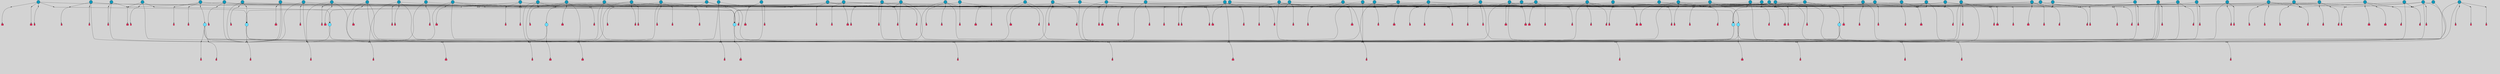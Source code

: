 // File exported with GEGELATI v1.3.1
// On the 2024-04-08 16:54:24
// With the File::TPGGraphDotExporter
digraph{
	graph[pad = "0.212, 0.055" bgcolor = lightgray]
	node[shape=circle style = filled label = ""]
		T3 [fillcolor="#66ddff"]
		T4 [fillcolor="#66ddff"]
		T6 [fillcolor="#1199bb"]
		T7 [fillcolor="#66ddff"]
		T8 [fillcolor="#1199bb"]
		T9 [fillcolor="#66ddff"]
		T11 [fillcolor="#66ddff"]
		T12 [fillcolor="#1199bb"]
		T16 [fillcolor="#1199bb"]
		T24 [fillcolor="#1199bb"]
		T25 [fillcolor="#1199bb"]
		T27 [fillcolor="#1199bb"]
		T28 [fillcolor="#1199bb"]
		T38 [fillcolor="#1199bb"]
		T39 [fillcolor="#1199bb"]
		T47 [fillcolor="#66ddff"]
		T53 [fillcolor="#1199bb"]
		T54 [fillcolor="#66ddff"]
		T59 [fillcolor="#1199bb"]
		T64 [fillcolor="#1199bb"]
		T65 [fillcolor="#1199bb"]
		T70 [fillcolor="#1199bb"]
		T73 [fillcolor="#1199bb"]
		T82 [fillcolor="#1199bb"]
		T84 [fillcolor="#1199bb"]
		T86 [fillcolor="#1199bb"]
		T89 [fillcolor="#1199bb"]
		T90 [fillcolor="#66ddff"]
		T91 [fillcolor="#1199bb"]
		T92 [fillcolor="#1199bb"]
		T93 [fillcolor="#1199bb"]
		T95 [fillcolor="#1199bb"]
		T96 [fillcolor="#1199bb"]
		T97 [fillcolor="#1199bb"]
		T98 [fillcolor="#1199bb"]
		T100 [fillcolor="#1199bb"]
		T101 [fillcolor="#1199bb"]
		T102 [fillcolor="#1199bb"]
		T104 [fillcolor="#1199bb"]
		T106 [fillcolor="#1199bb"]
		T107 [fillcolor="#1199bb"]
		T108 [fillcolor="#1199bb"]
		T111 [fillcolor="#1199bb"]
		T114 [fillcolor="#1199bb"]
		T116 [fillcolor="#1199bb"]
		T117 [fillcolor="#1199bb"]
		T118 [fillcolor="#1199bb"]
		T119 [fillcolor="#1199bb"]
		T120 [fillcolor="#1199bb"]
		T121 [fillcolor="#1199bb"]
		T122 [fillcolor="#1199bb"]
		T123 [fillcolor="#1199bb"]
		T124 [fillcolor="#1199bb"]
		T125 [fillcolor="#1199bb"]
		T126 [fillcolor="#1199bb"]
		T127 [fillcolor="#1199bb"]
		T128 [fillcolor="#1199bb"]
		T129 [fillcolor="#1199bb"]
		T130 [fillcolor="#1199bb"]
		T131 [fillcolor="#1199bb"]
		T132 [fillcolor="#1199bb"]
		T133 [fillcolor="#1199bb"]
		T134 [fillcolor="#1199bb"]
		T49 [fillcolor="#1199bb"]
		T135 [fillcolor="#1199bb"]
		T136 [fillcolor="#1199bb"]
		T137 [fillcolor="#1199bb"]
		T138 [fillcolor="#1199bb"]
		T139 [fillcolor="#1199bb"]
		T140 [fillcolor="#1199bb"]
		T141 [fillcolor="#1199bb"]
		T142 [fillcolor="#1199bb"]
		T143 [fillcolor="#1199bb"]
		T144 [fillcolor="#1199bb"]
		T145 [fillcolor="#1199bb"]
		T146 [fillcolor="#1199bb"]
		T147 [fillcolor="#1199bb"]
		T148 [fillcolor="#1199bb"]
		T149 [fillcolor="#1199bb"]
		T150 [fillcolor="#1199bb"]
		T151 [fillcolor="#1199bb"]
		T152 [fillcolor="#1199bb"]
		T153 [fillcolor="#1199bb"]
		T154 [fillcolor="#1199bb"]
		T155 [fillcolor="#1199bb"]
		T156 [fillcolor="#1199bb"]
		T157 [fillcolor="#1199bb"]
		P291 [fillcolor="#cccccc" shape=point] //6|
		I291 [shape=box style=invis label="6|1&2|6#1|7&#92;n10|7&2|0#1|5&#92;n9|4&0|1#2|2&#92;n8|6&0|0#1|0&#92;n"]
		P291 -> I291[style=invis]
		A268 [fillcolor="#ff3366" shape=box margin=0.03 width=0 height=0 label="3"]
		T3 -> P291 -> A268
		P292 [fillcolor="#cccccc" shape=point] //3|
		I292 [shape=box style=invis label="7|6&2|4#0|2&#92;n10|3&2|7#1|4&#92;n11|6&0|4#0|1&#92;n7|1&0|0#2|6&#92;n7|6&0|3#2|6&#92;n4|0&2|6#0|1&#92;n4|4&2|5#0|2&#92;n4|6&0|4#2|7&#92;n10|0&2|3#1|5&#92;n2|6&0|5#0|2&#92;n1|0&2|3#0|7&#92;n1|6&2|0#0|5&#92;n6|2&0|1#0|7&#92;n9|2&0|3#2|7&#92;n5|3&0|6#0|6&#92;n1|7&2|5#2|3&#92;n8|1&2|7#0|6&#92;n1|0&2|5#2|1&#92;n7|1&2|2#2|5&#92;n7|4&2|6#0|3&#92;n"]
		P292 -> I292[style=invis]
		A269 [fillcolor="#ff3366" shape=box margin=0.03 width=0 height=0 label="4"]
		T3 -> P292 -> A269
		P293 [fillcolor="#cccccc" shape=point] //7|
		I293 [shape=box style=invis label="0|2&2|4#2|6&#92;n5|3&0|6#0|1&#92;n4|7&2|6#0|5&#92;n7|6&0|7#0|5&#92;n10|7&2|2#1|1&#92;n"]
		P293 -> I293[style=invis]
		A270 [fillcolor="#ff3366" shape=box margin=0.03 width=0 height=0 label="4"]
		T4 -> P293 -> A270
		P294 [fillcolor="#cccccc" shape=point] //0|
		I294 [shape=box style=invis label="2|5&0|1#0|6&#92;n6|1&2|2#2|7&#92;n8|0&0|3#1|4&#92;n4|3&2|5#2|4&#92;n8|1&2|4#0|0&#92;n6|6&0|1#2|6&#92;n11|7&2|4#2|5&#92;n6|2&2|4#0|2&#92;n8|5&2|4#2|4&#92;n2|1&2|1#2|2&#92;n2|7&2|5#2|6&#92;n9|7&0|5#0|4&#92;n1|2&0|5#2|6&#92;n4|2&2|3#2|7&#92;n3|3&2|1#0|2&#92;n"]
		P294 -> I294[style=invis]
		A271 [fillcolor="#ff3366" shape=box margin=0.03 width=0 height=0 label="5"]
		T4 -> P294 -> A271
		P295 [fillcolor="#cccccc" shape=point] //8|
		I295 [shape=box style=invis label="9|0&0|1#2|0&#92;n10|1&2|5#1|4&#92;n8|2&2|6#0|4&#92;n2|4&2|5#2|3&#92;n4|2&2|2#0|2&#92;n7|5&0|2#0|0&#92;n8|2&2|1#1|3&#92;n8|7&0|7#2|1&#92;n1|1&0|0#0|7&#92;n6|3&2|5#0|0&#92;n5|6&2|5#1|0&#92;n11|4&0|3#2|6&#92;n4|2&2|4#0|7&#92;n10|0&2|1#1|3&#92;n5|6&0|1#2|0&#92;n11|3&0|2#0|7&#92;n"]
		P295 -> I295[style=invis]
		A272 [fillcolor="#ff3366" shape=box margin=0.03 width=0 height=0 label="6"]
		T6 -> P295 -> A272
		P296 [fillcolor="#cccccc" shape=point] //5|
		I296 [shape=box style=invis label="3|0&2|0#0|1&#92;n3|0&0|7#0|1&#92;n5|3&0|2#2|6&#92;n4|4&2|4#2|6&#92;n11|2&0|7#1|6&#92;n2|7&2|2#2|5&#92;n9|3&2|6#2|7&#92;n7|7&0|0#0|4&#92;n6|1&2|4#2|3&#92;n5|4&2|0#1|6&#92;n1|3&0|7#0|4&#92;n"]
		P296 -> I296[style=invis]
		A273 [fillcolor="#ff3366" shape=box margin=0.03 width=0 height=0 label="7"]
		T6 -> P296 -> A273
		P297 [fillcolor="#cccccc" shape=point] //-3|
		I297 [shape=box style=invis label="1|6&2|7#0|7&#92;n10|2&0|7#1|3&#92;n9|6&2|7#2|2&#92;n5|3&0|7#0|7&#92;n1|6&2|3#0|0&#92;n2|3&2|3#2|2&#92;n5|1&2|6#0|6&#92;n"]
		P297 -> I297[style=invis]
		A274 [fillcolor="#ff3366" shape=box margin=0.03 width=0 height=0 label="7"]
		T7 -> P297 -> A274
		P298 [fillcolor="#cccccc" shape=point] //5|
		I298 [shape=box style=invis label="0|5&2|3#0|1&#92;n0|6&2|1#2|4&#92;n6|2&2|6#0|7&#92;n7|4&0|3#0|1&#92;n5|4&0|7#1|6&#92;n9|1&0|5#2|2&#92;n6|3&2|3#1|7&#92;n11|7&2|4#1|6&#92;n2|5&0|1#0|0&#92;n4|7&0|0#0|2&#92;n6|2&0|6#0|0&#92;n2|1&2|6#2|4&#92;n10|0&2|0#1|0&#92;n6|6&2|4#0|6&#92;n"]
		P298 -> I298[style=invis]
		A275 [fillcolor="#ff3366" shape=box margin=0.03 width=0 height=0 label="8"]
		T7 -> P298 -> A275
		P299 [fillcolor="#cccccc" shape=point] //-5|
		I299 [shape=box style=invis label="7|6&2|6#2|0&#92;n0|0&2|3#0|2&#92;n10|5&0|6#1|3&#92;n7|3&0|6#2|3&#92;n3|4&0|6#0|6&#92;n10|5&0|2#1|1&#92;n7|7&2|1#2|3&#92;n6|6&2|5#1|5&#92;n7|4&0|2#1|7&#92;n5|7&0|1#2|5&#92;n1|5&0|0#0|3&#92;n7|5&2|1#2|6&#92;n9|0&0|2#0|0&#92;n4|0&2|2#0|0&#92;n4|6&0|0#2|3&#92;n3|1&0|6#2|5&#92;n5|0&0|1#0|3&#92;n9|4&2|2#0|6&#92;n"]
		P299 -> I299[style=invis]
		A276 [fillcolor="#ff3366" shape=box margin=0.03 width=0 height=0 label="8"]
		T8 -> P299 -> A276
		P300 [fillcolor="#cccccc" shape=point] //5|
		I300 [shape=box style=invis label="5|6&2|0#2|6&#92;n6|1&2|4#2|6&#92;n4|1&2|4#2|3&#92;n10|6&0|7#1|6&#92;n7|7&2|1#2|0&#92;n"]
		P300 -> I300[style=invis]
		A277 [fillcolor="#ff3366" shape=box margin=0.03 width=0 height=0 label="9"]
		T8 -> P300 -> A277
		P301 [fillcolor="#cccccc" shape=point] //-6|
		I301 [shape=box style=invis label="11|1&0|7#2|0&#92;n10|4&0|1#1|0&#92;n4|3&2|4#2|1&#92;n0|5&2|0#0|0&#92;n6|1&0|0#0|3&#92;n8|2&2|0#0|4&#92;n11|4&2|0#1|6&#92;n7|0&2|6#2|3&#92;n5|3&2|6#2|0&#92;n2|0&2|0#0|4&#92;n"]
		P301 -> I301[style=invis]
		A278 [fillcolor="#ff3366" shape=box margin=0.03 width=0 height=0 label="9"]
		T9 -> P301 -> A278
		P302 [fillcolor="#cccccc" shape=point] //2|
		I302 [shape=box style=invis label="6|3&2|7#1|4&#92;n8|6&0|0#2|5&#92;n2|1&0|2#0|3&#92;n8|7&0|6#0|4&#92;n2|1&2|0#0|1&#92;n0|0&2|2#2|3&#92;n6|6&0|7#2|1&#92;n6|1&0|7#2|6&#92;n5|4&2|7#0|4&#92;n0|3&0|4#2|0&#92;n11|0&2|0#2|5&#92;n4|5&2|5#2|4&#92;n5|7&0|6#0|4&#92;n9|7&2|5#0|3&#92;n5|4&2|1#0|3&#92;n5|3&0|1#1|7&#92;n0|4&0|3#2|5&#92;n"]
		P302 -> I302[style=invis]
		A279 [fillcolor="#ff3366" shape=box margin=0.03 width=0 height=0 label="10"]
		T9 -> P302 -> A279
		P303 [fillcolor="#cccccc" shape=point] //6|
		I303 [shape=box style=invis label="3|0&2|7#2|2&#92;n3|2&0|4#2|5&#92;n5|1&0|2#1|0&#92;n8|7&0|1#2|0&#92;n8|5&0|3#0|6&#92;n0|2&0|2#2|3&#92;n1|5&2|5#0|5&#92;n5|6&0|6#0|7&#92;n6|7&0|0#2|6&#92;n1|2&2|3#0|0&#92;n7|7&2|3#0|4&#92;n0|7&2|7#0|6&#92;n1|0&2|2#2|7&#92;n4|4&0|1#0|0&#92;n"]
		P303 -> I303[style=invis]
		A280 [fillcolor="#ff3366" shape=box margin=0.03 width=0 height=0 label="11"]
		T11 -> P303 -> A280
		P304 [fillcolor="#cccccc" shape=point] //-4|
		I304 [shape=box style=invis label="4|1&0|4#2|6&#92;n1|2&2|2#2|0&#92;n1|2&2|0#0|6&#92;n8|4&2|3#2|5&#92;n5|5&2|1#1|0&#92;n"]
		P304 -> I304[style=invis]
		A281 [fillcolor="#ff3366" shape=box margin=0.03 width=0 height=0 label="12"]
		T11 -> P304 -> A281
		P305 [fillcolor="#cccccc" shape=point] //-1|
		I305 [shape=box style=invis label="11|7&2|0#1|7&#92;n1|5&2|4#2|4&#92;n4|3&0|1#0|5&#92;n1|6&0|0#0|4&#92;n8|6&2|4#0|0&#92;n4|0&0|0#0|5&#92;n10|4&2|0#1|0&#92;n9|6&2|5#1|3&#92;n0|7&2|1#0|5&#92;n0|6&2|3#2|0&#92;n4|4&0|5#0|1&#92;n"]
		P305 -> I305[style=invis]
		A282 [fillcolor="#ff3366" shape=box margin=0.03 width=0 height=0 label="12"]
		T12 -> P305 -> A282
		P306 [fillcolor="#cccccc" shape=point] //6|
		I306 [shape=box style=invis label="2|6&0|4#0|0&#92;n0|1&2|1#2|3&#92;n0|7&0|2#2|1&#92;n0|5&0|0#0|1&#92;n5|1&2|7#2|0&#92;n10|1&2|4#1|6&#92;n8|5&2|3#1|7&#92;n6|0&2|4#1|0&#92;n9|0&2|7#2|0&#92;n6|1&0|1#1|6&#92;n5|7&2|4#2|5&#92;n11|0&2|7#2|4&#92;n7|6&0|2#0|5&#92;n0|3&2|1#2|0&#92;n"]
		P306 -> I306[style=invis]
		A283 [fillcolor="#ff3366" shape=box margin=0.03 width=0 height=0 label="13"]
		T12 -> P306 -> A283
		P307 [fillcolor="#cccccc" shape=point] //-3|
		I307 [shape=box style=invis label="8|1&2|3#0|5&#92;n0|6&0|5#0|5&#92;n3|7&2|1#0|6&#92;n3|5&0|1#0|0&#92;n9|5&2|0#0|4&#92;n3|5&0|2#0|3&#92;n10|6&2|4#1|0&#92;n9|4&2|7#2|6&#92;n1|7&2|5#2|2&#92;n"]
		P307 -> I307[style=invis]
		A284 [fillcolor="#ff3366" shape=box margin=0.03 width=0 height=0 label="5"]
		T4 -> P307 -> A284
		P308 [fillcolor="#cccccc" shape=point] //4|
		I308 [shape=box style=invis label="7|1&2|6#1|3&#92;n10|1&0|3#1|6&#92;n8|5&2|3#2|1&#92;n11|5&0|0#2|6&#92;n4|1&0|6#0|0&#92;n11|1&0|2#0|3&#92;n2|0&2|1#0|7&#92;n"]
		P308 -> I308[style=invis]
		A285 [fillcolor="#ff3366" shape=box margin=0.03 width=0 height=0 label="2"]
		T8 -> P308 -> A285
		P309 [fillcolor="#cccccc" shape=point] //1|
		I309 [shape=box style=invis label="2|2&2|3#0|2&#92;n2|2&0|5#2|5&#92;n8|4&0|1#1|0&#92;n9|7&0|6#0|3&#92;n5|1&2|2#0|7&#92;n10|7&0|7#1|3&#92;n7|7&2|4#2|5&#92;n5|5&0|2#2|1&#92;n2|6&2|2#0|0&#92;n9|3&2|2#2|0&#92;n0|6&0|6#2|2&#92;n7|7&0|1#2|3&#92;n3|6&0|1#0|5&#92;n1|5&0|1#2|7&#92;n"]
		P309 -> I309[style=invis]
		A286 [fillcolor="#ff3366" shape=box margin=0.03 width=0 height=0 label="1"]
		T12 -> P309 -> A286
		T16 -> P303
		P310 [fillcolor="#cccccc" shape=point] //-9|
		I310 [shape=box style=invis label="2|1&2|5#2|3&#92;n3|1&0|4#0|3&#92;n10|6&0|7#1|1&#92;n4|0&0|3#0|6&#92;n"]
		P310 -> I310[style=invis]
		A287 [fillcolor="#ff3366" shape=box margin=0.03 width=0 height=0 label="12"]
		T16 -> P310 -> A287
		P311 [fillcolor="#cccccc" shape=point] //-2|
		I311 [shape=box style=invis label="9|7&2|2#1|0&#92;n2|5&2|5#2|1&#92;n6|3&2|5#1|2&#92;n2|5&0|5#2|2&#92;n8|4&0|2#2|0&#92;n9|2&2|1#2|5&#92;n0|6&0|3#2|4&#92;n0|4&2|1#2|6&#92;n10|6&0|6#1|0&#92;n11|7&2|6#2|6&#92;n5|6&0|1#2|4&#92;n10|4&0|0#1|1&#92;n0|6&2|5#0|4&#92;n10|6&2|5#1|6&#92;n5|3&0|1#1|3&#92;n11|3&2|3#1|5&#92;n2|4&0|2#2|1&#92;n2|1&2|4#0|0&#92;n3|5&0|2#2|5&#92;n"]
		P311 -> I311[style=invis]
		A288 [fillcolor="#ff3366" shape=box margin=0.03 width=0 height=0 label="11"]
		T16 -> P311 -> A288
		T16 -> P293
		P312 [fillcolor="#cccccc" shape=point] //1|
		I312 [shape=box style=invis label="5|1&0|6#2|7&#92;n2|4&0|4#2|2&#92;n0|6&0|5#0|4&#92;n10|6&2|5#1|6&#92;n9|3&0|1#1|7&#92;n10|3&2|2#1|0&#92;n5|0&0|0#2|1&#92;n11|3&2|3#1|5&#92;n10|3&0|1#1|0&#92;n2|4&0|1#0|1&#92;n0|2&0|3#2|4&#92;n9|2&2|1#2|5&#92;n11|7&2|6#2|6&#92;n"]
		P312 -> I312[style=invis]
		T24 -> P312 -> T7
		T24 -> P296
		P313 [fillcolor="#cccccc" shape=point] //-2|
		I313 [shape=box style=invis label="4|1&0|4#0|3&#92;n4|2&0|5#2|0&#92;n5|5&2|6#0|5&#92;n1|4&0|1#0|2&#92;n6|3&2|7#1|5&#92;n0|4&2|0#0|3&#92;n8|5&2|5#1|2&#92;n10|7&2|7#1|1&#92;n3|4&0|0#2|1&#92;n3|6&2|5#2|5&#92;n8|3&0|1#0|7&#92;n10|0&2|7#1|3&#92;n4|1&2|4#0|1&#92;n9|3&2|0#0|4&#92;n3|6&2|0#0|4&#92;n1|2&0|6#2|1&#92;n4|0&2|1#2|2&#92;n"]
		P313 -> I313[style=invis]
		A289 [fillcolor="#ff3366" shape=box margin=0.03 width=0 height=0 label="14"]
		T24 -> P313 -> A289
		T25 -> P295
		T25 -> P296
		P314 [fillcolor="#cccccc" shape=point] //5|
		I314 [shape=box style=invis label="3|0&0|0#0|1&#92;n5|6&0|4#0|3&#92;n4|4&2|4#2|6&#92;n11|2&0|7#1|6&#92;n2|7&2|2#2|5&#92;n9|3&2|6#2|7&#92;n7|7&0|0#0|4&#92;n6|1&2|4#2|3&#92;n5|4&2|0#1|6&#92;n5|3&0|2#2|6&#92;n1|3&0|7#0|4&#92;n"]
		P314 -> I314[style=invis]
		A290 [fillcolor="#ff3366" shape=box margin=0.03 width=0 height=0 label="7"]
		T25 -> P314 -> A290
		P315 [fillcolor="#cccccc" shape=point] //2|
		I315 [shape=box style=invis label="9|1&2|3#0|1&#92;n5|2&2|0#2|4&#92;n3|6&2|5#2|7&#92;n7|0&2|5#0|4&#92;n1|2&0|3#0|5&#92;n7|3&2|7#0|0&#92;n"]
		P315 -> I315[style=invis]
		A291 [fillcolor="#ff3366" shape=box margin=0.03 width=0 height=0 label="2"]
		T27 -> P315 -> A291
		P316 [fillcolor="#cccccc" shape=point] //-6|
		I316 [shape=box style=invis label="7|5&0|4#0|4&#92;n11|0&2|5#2|1&#92;n"]
		P316 -> I316[style=invis]
		A292 [fillcolor="#ff3366" shape=box margin=0.03 width=0 height=0 label="3"]
		T27 -> P316 -> A292
		T27 -> P292
		T27 -> P294
		P317 [fillcolor="#cccccc" shape=point] //0|
		I317 [shape=box style=invis label="4|0&0|3#2|7&#92;n10|2&0|3#1|7&#92;n3|5&0|2#0|3&#92;n4|5&0|0#2|1&#92;n10|7&2|0#1|2&#92;n5|3&2|3#1|6&#92;n9|5&2|0#0|4&#92;n5|4&2|7#0|2&#92;n10|3&2|7#1|4&#92;n7|2&0|1#2|6&#92;n8|6&0|5#0|5&#92;n8|7&2|3#0|5&#92;n2|6&2|4#0|0&#92;n"]
		P317 -> I317[style=invis]
		A293 [fillcolor="#ff3366" shape=box margin=0.03 width=0 height=0 label="5"]
		T27 -> P317 -> A293
		T28 -> P294
		P318 [fillcolor="#cccccc" shape=point] //-3|
		I318 [shape=box style=invis label="5|0&2|6#1|5&#92;n0|6&0|5#0|5&#92;n5|7&2|1#0|6&#92;n3|5&0|1#0|0&#92;n9|4&2|7#2|6&#92;n9|5&2|0#0|4&#92;n8|1&2|3#0|5&#92;n1|3&2|5#2|2&#92;n"]
		P318 -> I318[style=invis]
		A294 [fillcolor="#ff3366" shape=box margin=0.03 width=0 height=0 label="5"]
		T28 -> P318 -> A294
		P319 [fillcolor="#cccccc" shape=point] //-1|
		I319 [shape=box style=invis label="6|4&0|4#2|4&#92;n4|5&2|5#2|4&#92;n9|7&2|5#0|3&#92;n3|7&2|6#0|6&#92;n8|7&0|6#0|4&#92;n2|1&2|0#0|1&#92;n8|6&0|0#2|5&#92;n2|1&0|2#0|3&#92;n6|1&0|7#2|6&#92;n6|3&0|1#1|6&#92;n5|4&2|7#0|4&#92;n0|7&0|4#2|0&#92;n11|0&2|0#2|5&#92;n3|7&2|0#2|7&#92;n8|3&2|7#1|4&#92;n5|7&0|6#0|4&#92;n0|0&2|3#2|3&#92;n5|4&2|1#0|3&#92;n0|4&0|3#2|5&#92;n"]
		P319 -> I319[style=invis]
		A295 [fillcolor="#ff3366" shape=box margin=0.03 width=0 height=0 label="10"]
		T28 -> P319 -> A295
		T28 -> P297
		T28 -> P305
		P320 [fillcolor="#cccccc" shape=point] //-10|
		I320 [shape=box style=invis label="9|4&0|6#0|5&#92;n1|1&2|0#2|2&#92;n11|2&2|4#0|0&#92;n2|5&2|1#0|4&#92;n5|2&2|0#1|0&#92;n4|2&0|1#0|3&#92;n5|3&2|4#2|4&#92;n5|3&2|0#0|2&#92;n4|2&2|3#2|5&#92;n8|4&2|0#1|1&#92;n10|6&0|6#1|2&#92;n2|4&0|7#2|5&#92;n11|2&2|5#1|4&#92;n2|4&0|0#0|5&#92;n3|5&0|4#0|1&#92;n1|3&0|7#0|5&#92;n"]
		P320 -> I320[style=invis]
		A296 [fillcolor="#ff3366" shape=box margin=0.03 width=0 height=0 label="1"]
		T38 -> P320 -> A296
		P321 [fillcolor="#cccccc" shape=point] //-2|
		I321 [shape=box style=invis label="11|7&2|0#1|7&#92;n4|3&0|1#2|5&#92;n0|4&2|4#2|7&#92;n1|6&0|0#0|4&#92;n4|0&0|0#0|5&#92;n0|6&2|3#2|0&#92;n9|6&2|5#1|3&#92;n0|7&2|1#2|5&#92;n4|4&0|5#0|1&#92;n10|4&0|0#1|0&#92;n"]
		P321 -> I321[style=invis]
		A297 [fillcolor="#ff3366" shape=box margin=0.03 width=0 height=0 label="12"]
		T38 -> P321 -> A297
		T38 -> P307
		P322 [fillcolor="#cccccc" shape=point] //5|
		I322 [shape=box style=invis label="1|6&2|7#0|7&#92;n9|2&2|7#2|2&#92;n10|2&0|7#1|3&#92;n5|3&0|7#0|7&#92;n7|0&2|7#2|2&#92;n1|6&2|3#0|0&#92;n2|3&2|3#2|2&#92;n"]
		P322 -> I322[style=invis]
		A298 [fillcolor="#ff3366" shape=box margin=0.03 width=0 height=0 label="7"]
		T39 -> P322 -> A298
		T39 -> P298
		P323 [fillcolor="#cccccc" shape=point] //-8|
		I323 [shape=box style=invis label="7|5&0|4#2|4&#92;n"]
		P323 -> I323[style=invis]
		A299 [fillcolor="#ff3366" shape=box margin=0.03 width=0 height=0 label="3"]
		T39 -> P323 -> A299
		P324 [fillcolor="#cccccc" shape=point] //2|
		I324 [shape=box style=invis label="9|1&2|3#0|1&#92;n3|6&2|5#2|7&#92;n1|2&0|3#0|5&#92;n7|0&2|5#1|4&#92;n7|3&2|7#0|0&#92;n7|6&2|5#0|7&#92;n"]
		P324 -> I324[style=invis]
		A300 [fillcolor="#ff3366" shape=box margin=0.03 width=0 height=0 label="2"]
		T47 -> P324 -> A300
		P325 [fillcolor="#cccccc" shape=point] //-2|
		I325 [shape=box style=invis label="9|0&0|0#2|3&#92;n7|0&0|3#2|7&#92;n"]
		P325 -> I325[style=invis]
		A301 [fillcolor="#ff3366" shape=box margin=0.03 width=0 height=0 label="3"]
		T47 -> P325 -> A301
		T47 -> P311
		P326 [fillcolor="#cccccc" shape=point] //-2|
		I326 [shape=box style=invis label="8|4&2|1#2|5&#92;n4|1&0|7#2|1&#92;n5|7&2|3#2|2&#92;n10|4&2|5#1|7&#92;n10|0&2|6#1|3&#92;n4|5&2|7#0|6&#92;n9|5&2|4#0|4&#92;n2|4&0|5#0|7&#92;n11|1&2|4#2|6&#92;n5|6&0|7#1|2&#92;n2|7&2|7#2|6&#92;n5|2&0|5#1|5&#92;n3|0&0|6#0|2&#92;n4|0&0|4#2|4&#92;n4|4&2|6#0|7&#92;n10|6&2|0#1|4&#92;n9|7&0|3#1|4&#92;n1|4&2|6#0|3&#92;n11|5&2|6#0|3&#92;n0|3&0|5#0|1&#92;n"]
		P326 -> I326[style=invis]
		A302 [fillcolor="#ff3366" shape=box margin=0.03 width=0 height=0 label="13"]
		T47 -> P326 -> A302
		P327 [fillcolor="#cccccc" shape=point] //3|
		I327 [shape=box style=invis label="4|7&0|7#2|7&#92;n11|5&2|6#0|2&#92;n5|5&2|6#2|0&#92;n3|2&0|6#0|3&#92;n10|2&2|5#1|5&#92;n9|4&2|3#1|5&#92;n2|5&2|7#2|4&#92;n11|3&2|5#1|0&#92;n7|0&0|7#2|1&#92;n1|2&0|5#0|1&#92;n"]
		P327 -> I327[style=invis]
		A303 [fillcolor="#ff3366" shape=box margin=0.03 width=0 height=0 label="5"]
		T53 -> P327 -> A303
		T53 -> P313
		P328 [fillcolor="#cccccc" shape=point] //4|
		I328 [shape=box style=invis label="7|1&0|6#0|1&#92;n5|2&2|5#1|6&#92;n10|1&2|1#1|1&#92;n9|6&2|2#1|4&#92;n4|7&0|4#2|2&#92;n9|6&0|4#1|1&#92;n10|0&2|6#1|6&#92;n5|1&0|1#2|3&#92;n1|6&2|0#0|1&#92;n8|2&0|5#2|4&#92;n3|4&2|3#0|0&#92;n10|1&0|5#1|0&#92;n2|2&0|1#2|1&#92;n3|1&2|7#0|3&#92;n"]
		P328 -> I328[style=invis]
		A304 [fillcolor="#ff3366" shape=box margin=0.03 width=0 height=0 label="10"]
		T53 -> P328 -> A304
		P329 [fillcolor="#cccccc" shape=point] //8|
		I329 [shape=box style=invis label="9|0&0|1#2|0&#92;n10|1&2|5#1|4&#92;n8|2&2|6#0|4&#92;n2|4&2|5#2|3&#92;n4|2&2|2#0|2&#92;n7|5&0|2#0|0&#92;n8|2&2|1#1|3&#92;n8|7&0|7#2|1&#92;n1|1&0|0#0|7&#92;n5|6&2|5#1|0&#92;n6|6&2|5#0|0&#92;n11|4&0|3#2|6&#92;n4|2&2|4#0|7&#92;n5|6&0|1#2|0&#92;n11|3&0|2#0|7&#92;n"]
		P329 -> I329[style=invis]
		A305 [fillcolor="#ff3366" shape=box margin=0.03 width=0 height=0 label="6"]
		T54 -> P329 -> A305
		T54 -> P296
		P330 [fillcolor="#cccccc" shape=point] //-10|
		I330 [shape=box style=invis label="3|6&0|0#0|4&#92;n4|1&2|4#0|1&#92;n5|1&0|1#0|4&#92;n5|5&2|6#0|5&#92;n6|5&0|6#0|3&#92;n11|1&2|0#0|1&#92;n0|7&2|0#0|3&#92;n1|2&0|6#0|1&#92;n8|0&0|4#2|0&#92;n0|4&0|7#2|7&#92;n7|0&2|7#1|3&#92;n3|1&0|5#2|5&#92;n5|1&0|4#0|3&#92;n2|2&0|2#0|0&#92;n8|3&0|1#0|7&#92;n3|0&0|3#0|5&#92;n7|2&0|5#2|0&#92;n6|3&2|7#1|5&#92;n4|7&2|7#2|1&#92;n"]
		P330 -> I330[style=invis]
		A306 [fillcolor="#ff3366" shape=box margin=0.03 width=0 height=0 label="14"]
		T54 -> P330 -> A306
		T54 -> P298
		P331 [fillcolor="#cccccc" shape=point] //8|
		I331 [shape=box style=invis label="9|0&0|1#2|0&#92;n10|1&2|5#1|4&#92;n8|2&2|6#0|4&#92;n4|5&0|3#0|1&#92;n2|4&2|5#2|3&#92;n4|2&2|2#0|2&#92;n7|5&0|2#0|0&#92;n8|2&2|1#1|3&#92;n8|7&0|7#2|1&#92;n1|1&0|0#0|7&#92;n5|6&2|5#1|0&#92;n6|3&2|5#0|0&#92;n11|4&0|3#2|6&#92;n1|2&2|4#0|7&#92;n5|6&0|1#2|0&#92;n11|3&0|2#0|7&#92;n"]
		P331 -> I331[style=invis]
		A307 [fillcolor="#ff3366" shape=box margin=0.03 width=0 height=0 label="6"]
		T59 -> P331 -> A307
		T59 -> P296
		T59 -> P301
		T59 -> P296
		T64 -> P293
		T64 -> P294
		P332 [fillcolor="#cccccc" shape=point] //-2|
		I332 [shape=box style=invis label="6|0&0|6#2|0&#92;n10|0&0|1#1|1&#92;n"]
		P332 -> I332[style=invis]
		A308 [fillcolor="#ff3366" shape=box margin=0.03 width=0 height=0 label="3"]
		T64 -> P332 -> A308
		P333 [fillcolor="#cccccc" shape=point] //-7|
		I333 [shape=box style=invis label="9|7&2|6#0|3&#92;n10|7&0|7#1|7&#92;n3|3&0|7#0|1&#92;n8|2&2|7#1|5&#92;n6|1&0|7#0|6&#92;n0|3&0|0#2|3&#92;n4|5&0|1#0|2&#92;n7|4&2|1#0|1&#92;n"]
		P333 -> I333[style=invis]
		A309 [fillcolor="#ff3366" shape=box margin=0.03 width=0 height=0 label="0"]
		T64 -> P333 -> A309
		T64 -> P315
		T65 -> P293
		T65 -> P294
		P334 [fillcolor="#cccccc" shape=point] //7|
		I334 [shape=box style=invis label="4|0&2|1#2|2&#92;n4|2&0|5#2|0&#92;n5|5&2|6#0|5&#92;n1|4&0|1#0|2&#92;n6|3&2|7#1|5&#92;n0|4&2|0#0|3&#92;n8|5&2|5#1|4&#92;n1|2&0|6#2|1&#92;n3|4&0|0#2|1&#92;n3|6&2|5#2|5&#92;n8|3&0|1#0|7&#92;n10|0&2|2#1|3&#92;n4|1&2|4#0|1&#92;n10|7&2|7#1|1&#92;n4|1&0|4#0|3&#92;n"]
		P334 -> I334[style=invis]
		A310 [fillcolor="#ff3366" shape=box margin=0.03 width=0 height=0 label="14"]
		T65 -> P334 -> A310
		P335 [fillcolor="#cccccc" shape=point] //-7|
		I335 [shape=box style=invis label="9|1&2|7#2|1&#92;n7|0&2|0#2|7&#92;n2|3&2|3#2|2&#92;n8|5&2|1#0|3&#92;n5|5&0|7#0|1&#92;n1|6&2|7#0|7&#92;n10|2&0|7#1|3&#92;n6|4&2|2#2|4&#92;n0|6&2|5#0|2&#92;n"]
		P335 -> I335[style=invis]
		A311 [fillcolor="#ff3366" shape=box margin=0.03 width=0 height=0 label="7"]
		T70 -> P335 -> A311
		T70 -> P298
		P336 [fillcolor="#cccccc" shape=point] //0|
		I336 [shape=box style=invis label="2|5&0|1#0|6&#92;n6|1&2|2#2|7&#92;n8|0&0|3#1|4&#92;n11|7&2|4#2|5&#92;n8|1&2|4#0|0&#92;n6|6&0|1#2|6&#92;n7|0&2|4#1|0&#92;n4|1&2|5#2|4&#92;n6|2&2|4#0|2&#92;n8|5&2|4#2|4&#92;n2|1&2|1#2|2&#92;n2|7&2|5#2|6&#92;n9|7&0|5#0|4&#92;n1|2&0|5#2|6&#92;n4|2&2|3#2|7&#92;n3|3&2|1#0|2&#92;n"]
		P336 -> I336[style=invis]
		A312 [fillcolor="#ff3366" shape=box margin=0.03 width=0 height=0 label="5"]
		T70 -> P336 -> A312
		T73 -> P326
		P337 [fillcolor="#cccccc" shape=point] //8|
		I337 [shape=box style=invis label="9|7&0|5#2|5&#92;n3|3&2|3#0|2&#92;n9|5&2|2#1|0&#92;n2|3&0|6#0|3&#92;n4|4&2|5#2|7&#92;n11|3&2|0#1|5&#92;n6|6&2|1#2|2&#92;n4|6&0|1#2|2&#92;n2|5&2|7#2|2&#92;n7|7&2|2#2|3&#92;n6|5&0|3#2|6&#92;n6|7&0|6#0|2&#92;n"]
		P337 -> I337[style=invis]
		A313 [fillcolor="#ff3366" shape=box margin=0.03 width=0 height=0 label="14"]
		T73 -> P337 -> A313
		P338 [fillcolor="#cccccc" shape=point] //2|
		I338 [shape=box style=invis label="4|1&0|4#2|6&#92;n5|5&2|1#1|0&#92;n1|0&2|0#0|6&#92;n8|4&2|3#2|5&#92;n"]
		P338 -> I338[style=invis]
		T73 -> P338 -> T11
		P339 [fillcolor="#cccccc" shape=point] //5|
		I339 [shape=box style=invis label="3|0&2|0#2|1&#92;n3|0&0|7#0|1&#92;n5|3&0|2#2|6&#92;n4|4&2|4#2|6&#92;n5|4&2|0#1|6&#92;n2|7&2|2#2|5&#92;n1|3&0|7#0|4&#92;n11|6&2|2#0|7&#92;n7|7&0|0#0|4&#92;n6|1&2|4#2|3&#92;n11|0&0|7#1|6&#92;n9|3&2|6#2|7&#92;n"]
		P339 -> I339[style=invis]
		A314 [fillcolor="#ff3366" shape=box margin=0.03 width=0 height=0 label="7"]
		T73 -> P339 -> A314
		T73 -> P292
		P340 [fillcolor="#cccccc" shape=point] //6|
		I340 [shape=box style=invis label="7|0&2|5#1|2&#92;n10|6&2|1#1|3&#92;n7|5&0|2#0|7&#92;n10|7&0|1#1|5&#92;n4|6&2|5#0|5&#92;n4|4&0|7#2|7&#92;n"]
		P340 -> I340[style=invis]
		A315 [fillcolor="#ff3366" shape=box margin=0.03 width=0 height=0 label="7"]
		T82 -> P340 -> A315
		P341 [fillcolor="#cccccc" shape=point] //6|
		I341 [shape=box style=invis label="0|5&2|3#0|1&#92;n0|6&2|1#2|4&#92;n9|1&0|5#2|2&#92;n7|4&0|3#0|1&#92;n5|4&0|7#1|6&#92;n2|5&0|1#0|0&#92;n6|3&2|3#1|7&#92;n11|7&2|4#1|6&#92;n6|2&2|6#0|1&#92;n4|7&0|0#0|2&#92;n6|2&0|6#0|0&#92;n9|1&2|6#2|4&#92;n10|0&2|0#1|0&#92;n6|6&2|4#0|6&#92;n"]
		P341 -> I341[style=invis]
		A316 [fillcolor="#ff3366" shape=box margin=0.03 width=0 height=0 label="8"]
		T82 -> P341 -> A316
		T82 -> P301
		T84 -> P294
		P342 [fillcolor="#cccccc" shape=point] //8|
		I342 [shape=box style=invis label="7|0&0|2#1|4&#92;n8|1&2|3#0|5&#92;n0|6&0|5#0|5&#92;n3|7&2|1#0|6&#92;n9|4&2|7#1|6&#92;n1|7&2|5#2|2&#92;n8|5&2|0#0|3&#92;n0|2&0|2#0|0&#92;n3|5&0|2#0|3&#92;n"]
		P342 -> I342[style=invis]
		A317 [fillcolor="#ff3366" shape=box margin=0.03 width=0 height=0 label="5"]
		T84 -> P342 -> A317
		T84 -> P308
		P343 [fillcolor="#cccccc" shape=point] //5|
		I343 [shape=box style=invis label="5|1&2|3#0|5&#92;n0|6&0|5#0|5&#92;n9|5&2|0#0|4&#92;n6|0&0|5#1|4&#92;n10|6&2|4#1|0&#92;n3|5&0|2#0|3&#92;n9|4&2|7#2|6&#92;n7|3&0|3#1|0&#92;n3|5&0|1#0|0&#92;n"]
		P343 -> I343[style=invis]
		A318 [fillcolor="#ff3366" shape=box margin=0.03 width=0 height=0 label="5"]
		T86 -> P343 -> A318
		P344 [fillcolor="#cccccc" shape=point] //10|
		I344 [shape=box style=invis label="11|1&2|6#2|6&#92;n8|0&2|1#0|6&#92;n3|5&2|3#0|5&#92;n3|5&0|6#0|3&#92;n9|5&2|3#0|5&#92;n3|6&2|2#0|5&#92;n10|3&0|5#1|4&#92;n0|4&2|1#2|6&#92;n5|6&2|4#1|3&#92;n10|6&2|3#1|2&#92;n2|1&0|6#2|4&#92;n"]
		P344 -> I344[style=invis]
		A319 [fillcolor="#ff3366" shape=box margin=0.03 width=0 height=0 label="11"]
		T86 -> P344 -> A319
		T86 -> P305
		P345 [fillcolor="#cccccc" shape=point] //6|
		I345 [shape=box style=invis label="7|0&0|3#2|7&#92;n10|6&2|5#1|0&#92;n9|0&0|0#2|3&#92;n"]
		P345 -> I345[style=invis]
		A320 [fillcolor="#ff3366" shape=box margin=0.03 width=0 height=0 label="3"]
		T86 -> P345 -> A320
		T86 -> P313
		T89 -> P326
		T89 -> P338
		T89 -> P339
		T89 -> P340
		P346 [fillcolor="#cccccc" shape=point] //4|
		I346 [shape=box style=invis label="7|1&0|6#0|1&#92;n6|7&2|7#1|7&#92;n10|1&2|1#1|1&#92;n9|6&2|2#1|4&#92;n4|7&0|4#2|2&#92;n9|6&0|5#1|1&#92;n10|0&2|6#1|6&#92;n5|1&0|1#2|3&#92;n10|1&0|5#1|0&#92;n3|4&2|3#0|0&#92;n8|2&0|5#2|4&#92;n1|6&2|0#0|0&#92;n2|3&0|1#2|6&#92;n5|2&2|2#1|6&#92;n2|2&0|1#2|1&#92;n3|1&2|7#0|3&#92;n6|7&2|3#0|4&#92;n"]
		P346 -> I346[style=invis]
		A321 [fillcolor="#ff3366" shape=box margin=0.03 width=0 height=0 label="10"]
		T89 -> P346 -> A321
		T90 -> P326
		T90 -> P308
		P347 [fillcolor="#cccccc" shape=point] //7|
		I347 [shape=box style=invis label="10|3&0|1#1|4&#92;n4|6&0|0#0|2&#92;n4|5&0|6#0|0&#92;n4|3&0|6#2|1&#92;n7|0&0|3#1|2&#92;n4|7&0|6#0|5&#92;n7|6&0|7#0|6&#92;n6|6&0|0#0|3&#92;n11|1&0|4#2|5&#92;n10|2&0|3#1|2&#92;n"]
		P347 -> I347[style=invis]
		A322 [fillcolor="#ff3366" shape=box margin=0.03 width=0 height=0 label="4"]
		T90 -> P347 -> A322
		T90 -> P307
		P348 [fillcolor="#cccccc" shape=point] //-7|
		I348 [shape=box style=invis label="3|0&2|0#0|1&#92;n1|1&0|2#0|4&#92;n11|2&0|7#1|6&#92;n9|7&0|0#0|4&#92;n3|0&0|7#0|1&#92;n9|3&2|6#2|7&#92;n5|3&0|2#2|6&#92;n6|1&2|4#2|3&#92;n5|4&2|0#1|6&#92;n1|3&0|7#0|7&#92;n"]
		P348 -> I348[style=invis]
		A323 [fillcolor="#ff3366" shape=box margin=0.03 width=0 height=0 label="7"]
		T90 -> P348 -> A323
		P349 [fillcolor="#cccccc" shape=point] //-5|
		I349 [shape=box style=invis label="10|6&2|5#1|6&#92;n9|3&0|1#1|7&#92;n2|4&0|1#0|1&#92;n11|3&0|7#1|6&#92;n5|1&0|6#2|7&#92;n8|0&0|0#0|1&#92;n0|6&0|7#0|4&#92;n6|7&2|6#2|6&#92;n11|0&2|3#0|5&#92;n"]
		P349 -> I349[style=invis]
		T91 -> P349 -> T7
		P350 [fillcolor="#cccccc" shape=point] //-2|
		I350 [shape=box style=invis label="3|0&2|0#0|1&#92;n5|3&2|6#2|7&#92;n9|1&0|3#2|5&#92;n5|3&0|2#2|6&#92;n4|4&2|4#2|6&#92;n11|2&0|7#1|6&#92;n2|7&2|2#2|5&#92;n3|0&0|7#0|1&#92;n6|1&2|4#2|3&#92;n5|4&2|0#1|6&#92;n1|3&0|7#0|4&#92;n"]
		P350 -> I350[style=invis]
		A324 [fillcolor="#ff3366" shape=box margin=0.03 width=0 height=0 label="7"]
		T91 -> P350 -> A324
		P351 [fillcolor="#cccccc" shape=point] //9|
		I351 [shape=box style=invis label="9|0&2|4#1|2&#92;n10|3&0|5#1|7&#92;n"]
		P351 -> I351[style=invis]
		A325 [fillcolor="#ff3366" shape=box margin=0.03 width=0 height=0 label="3"]
		T91 -> P351 -> A325
		T91 -> P308
		P352 [fillcolor="#cccccc" shape=point] //-7|
		I352 [shape=box style=invis label="2|5&0|1#0|6&#92;n4|2&2|3#2|7&#92;n8|0&0|3#1|4&#92;n4|3&2|5#2|4&#92;n8|1&2|4#2|0&#92;n6|6&0|1#2|6&#92;n6|2&2|4#0|2&#92;n2|1&2|1#2|2&#92;n8|5&2|4#2|4&#92;n2|7&2|5#2|6&#92;n9|7&0|5#0|4&#92;n2|2&0|5#2|6&#92;n2|0&0|6#2|3&#92;n3|3&2|1#0|2&#92;n6|1&2|2#2|7&#92;n"]
		P352 -> I352[style=invis]
		A326 [fillcolor="#ff3366" shape=box margin=0.03 width=0 height=0 label="5"]
		T92 -> P352 -> A326
		T92 -> P323
		P353 [fillcolor="#cccccc" shape=point] //-10|
		I353 [shape=box style=invis label="9|3&2|2#2|0&#92;n2|2&0|5#2|5&#92;n5|1&2|2#0|7&#92;n7|7&0|7#1|5&#92;n7|7&2|4#2|5&#92;n5|5&0|2#2|1&#92;n2|6&2|2#0|0&#92;n7|0&0|6#1|0&#92;n7|7&0|1#2|3&#92;n2|0&2|7#0|1&#92;n0|6&0|6#2|2&#92;n2|2&2|3#0|2&#92;n10|6&0|1#1|5&#92;n1|5&0|2#2|7&#92;n"]
		P353 -> I353[style=invis]
		T92 -> P353 -> T4
		T92 -> P307
		P354 [fillcolor="#cccccc" shape=point] //6|
		I354 [shape=box style=invis label="3|0&2|0#0|1&#92;n3|2&0|7#0|1&#92;n6|1&2|4#2|3&#92;n4|4&2|4#2|6&#92;n11|2&0|7#1|7&#92;n2|7&2|2#2|5&#92;n5|3&0|2#2|6&#92;n7|7&0|0#0|4&#92;n9|3&2|6#2|7&#92;n5|4&2|0#1|6&#92;n1|3&0|7#0|4&#92;n"]
		P354 -> I354[style=invis]
		A327 [fillcolor="#ff3366" shape=box margin=0.03 width=0 height=0 label="7"]
		T93 -> P354 -> A327
		T93 -> P296
		T93 -> P323
		P355 [fillcolor="#cccccc" shape=point] //0|
		I355 [shape=box style=invis label="11|4&2|0#1|6&#92;n10|4&0|1#1|0&#92;n4|3&2|4#2|1&#92;n0|5&2|0#0|0&#92;n5|3&2|6#2|0&#92;n11|1&0|7#2|0&#92;n7|0&2|6#2|3&#92;n5|2&2|0#0|4&#92;n2|0&2|0#0|7&#92;n"]
		P355 -> I355[style=invis]
		A328 [fillcolor="#ff3366" shape=box margin=0.03 width=0 height=0 label="9"]
		T93 -> P355 -> A328
		P356 [fillcolor="#cccccc" shape=point] //7|
		I356 [shape=box style=invis label="7|2&0|4#1|3&#92;n7|7&0|0#0|4&#92;n4|4&2|4#2|6&#92;n2|3&2|2#2|5&#92;n8|0&0|2#2|1&#92;n9|3&2|6#2|7&#92;n6|4&2|4#2|3&#92;n3|3&2|0#0|1&#92;n6|4&2|0#1|6&#92;n5|3&0|7#0|4&#92;n"]
		P356 -> I356[style=invis]
		A329 [fillcolor="#ff3366" shape=box margin=0.03 width=0 height=0 label="7"]
		T93 -> P356 -> A329
		P357 [fillcolor="#cccccc" shape=point] //4|
		I357 [shape=box style=invis label="4|3&0|6#0|3&#92;n5|7&2|3#2|2&#92;n5|6&0|7#1|2&#92;n1|4&2|6#0|3&#92;n8|4&2|1#2|5&#92;n9|5&2|4#1|4&#92;n2|4&0|5#0|7&#92;n10|0&0|6#1|3&#92;n3|0&0|6#0|2&#92;n2|7&2|7#2|6&#92;n5|2&0|5#1|5&#92;n10|4&2|5#1|7&#92;n4|0&0|4#2|4&#92;n11|1&0|4#2|6&#92;n10|6&2|0#1|4&#92;n9|7&0|3#1|4&#92;n4|5&2|7#0|6&#92;n11|5&2|6#2|3&#92;n0|3&0|5#0|1&#92;n"]
		P357 -> I357[style=invis]
		A330 [fillcolor="#ff3366" shape=box margin=0.03 width=0 height=0 label="13"]
		T95 -> P357 -> A330
		T95 -> P337
		T95 -> P338
		P358 [fillcolor="#cccccc" shape=point] //-9|
		I358 [shape=box style=invis label="2|0&2|0#2|1&#92;n4|4&2|4#2|6&#92;n9|1&0|3#1|7&#92;n5|3&0|2#2|6&#92;n2|7&2|2#2|5&#92;n5|4&2|0#1|6&#92;n3|0&0|7#0|1&#92;n1|3&0|7#0|4&#92;n11|6&2|2#0|7&#92;n7|7&0|0#0|4&#92;n11|0&0|7#1|6&#92;n9|3&2|6#2|7&#92;n"]
		P358 -> I358[style=invis]
		A331 [fillcolor="#ff3366" shape=box margin=0.03 width=0 height=0 label="7"]
		T95 -> P358 -> A331
		T95 -> P323
		T96 -> P341
		P359 [fillcolor="#cccccc" shape=point] //5|
		I359 [shape=box style=invis label="10|4&0|1#1|0&#92;n4|3&2|4#2|1&#92;n2|0&2|0#0|4&#92;n6|1&0|0#0|3&#92;n8|2&2|0#0|4&#92;n0|0&0|0#0|0&#92;n11|4&2|0#1|6&#92;n7|0&2|6#2|3&#92;n5|3&2|6#2|0&#92;n0|0&2|0#0|0&#92;n"]
		P359 -> I359[style=invis]
		A332 [fillcolor="#ff3366" shape=box margin=0.03 width=0 height=0 label="9"]
		T96 -> P359 -> A332
		T96 -> P291
		P360 [fillcolor="#cccccc" shape=point] //1|
		I360 [shape=box style=invis label="5|4&0|7#1|6&#92;n0|6&2|1#2|4&#92;n7|4&0|3#0|1&#92;n0|5&2|3#0|1&#92;n9|1&0|5#2|2&#92;n6|3&2|3#1|7&#92;n11|7&2|4#1|6&#92;n2|5&0|1#0|0&#92;n7|5&2|3#1|1&#92;n4|7&0|0#0|2&#92;n6|2&0|6#0|0&#92;n2|1&2|6#2|4&#92;n10|0&2|7#1|0&#92;n6|6&2|4#0|6&#92;n"]
		P360 -> I360[style=invis]
		A333 [fillcolor="#ff3366" shape=box margin=0.03 width=0 height=0 label="8"]
		T96 -> P360 -> A333
		T96 -> P307
		T97 -> P306
		T97 -> P298
		T97 -> P316
		P361 [fillcolor="#cccccc" shape=point] //4|
		I361 [shape=box style=invis label="10|0&2|1#1|5&#92;n2|5&2|4#0|3&#92;n7|1&0|6#0|1&#92;n5|2&2|5#1|6&#92;n10|1&0|5#1|0&#92;n9|6&2|2#1|4&#92;n3|4&2|3#0|0&#92;n9|6&0|4#1|1&#92;n5|1&0|1#2|3&#92;n1|6&2|0#0|1&#92;n8|2&0|5#2|4&#92;n4|7&0|4#2|2&#92;n10|1&2|1#1|1&#92;n2|2&0|1#2|1&#92;n3|4&2|7#0|3&#92;n"]
		P361 -> I361[style=invis]
		A334 [fillcolor="#ff3366" shape=box margin=0.03 width=0 height=0 label="10"]
		T97 -> P361 -> A334
		T97 -> P309
		T98 -> P311
		P362 [fillcolor="#cccccc" shape=point] //5|
		I362 [shape=box style=invis label="3|0&2|0#0|1&#92;n2|7&2|2#2|2&#92;n3|0&0|7#0|1&#92;n5|3&0|2#2|6&#92;n4|4&2|4#2|6&#92;n11|2&0|7#1|6&#92;n5|4&2|0#1|6&#92;n9|3&2|6#2|7&#92;n7|7&0|0#0|4&#92;n1|1&2|4#2|3&#92;n2|7&2|2#2|5&#92;n1|3&0|7#0|4&#92;n"]
		P362 -> I362[style=invis]
		A335 [fillcolor="#ff3366" shape=box margin=0.03 width=0 height=0 label="7"]
		T98 -> P362 -> A335
		T98 -> P306
		T98 -> P309
		P363 [fillcolor="#cccccc" shape=point] //5|
		I363 [shape=box style=invis label="11|0&2|4#0|1&#92;n4|7&2|5#2|6&#92;n11|0&2|0#1|0&#92;n7|5&2|2#1|4&#92;n5|1&2|2#0|7&#92;n9|7&0|6#0|3&#92;n3|6&0|1#0|0&#92;n8|4&0|1#1|0&#92;n2|6&2|2#0|0&#92;n7|7&2|4#0|5&#92;n9|3&2|2#2|0&#92;n2|2&2|7#0|0&#92;n5|5&0|2#2|1&#92;n10|7&0|7#1|3&#92;n6|6&0|6#2|2&#92;n2|2&0|5#0|5&#92;n1|5&0|1#2|7&#92;n"]
		P363 -> I363[style=invis]
		A336 [fillcolor="#ff3366" shape=box margin=0.03 width=0 height=0 label="1"]
		T98 -> P363 -> A336
		P364 [fillcolor="#cccccc" shape=point] //-4|
		I364 [shape=box style=invis label="9|0&0|1#2|0&#92;n10|1&2|5#1|4&#92;n8|2&2|6#0|4&#92;n2|4&2|5#2|3&#92;n4|2&2|2#0|2&#92;n10|0&2|1#1|3&#92;n8|6&2|1#1|3&#92;n8|7&0|7#2|1&#92;n1|1&0|0#0|7&#92;n6|3&2|5#0|0&#92;n5|6&2|5#1|0&#92;n11|4&0|3#2|6&#92;n4|2&2|4#0|7&#92;n7|5&0|2#0|0&#92;n5|6&0|1#2|0&#92;n11|3&0|2#0|7&#92;n"]
		P364 -> I364[style=invis]
		A337 [fillcolor="#ff3366" shape=box margin=0.03 width=0 height=0 label="6"]
		T100 -> P364 -> A337
		T100 -> P296
		T100 -> P315
		T100 -> P313
		P365 [fillcolor="#cccccc" shape=point] //10|
		I365 [shape=box style=invis label="4|5&2|7#2|1&#92;n5|3&2|3#1|6&#92;n3|5&2|2#0|3&#92;n10|3&2|7#1|4&#92;n7|1&0|4#2|6&#92;n10|2&0|3#1|7&#92;n9|5&2|0#0|4&#92;n4|0&0|3#2|7&#92;n5|4&2|7#0|2&#92;n2|6&2|4#0|0&#92;n6|5&0|7#2|1&#92;n1|7&2|3#0|6&#92;n10|7&2|0#1|2&#92;n"]
		P365 -> I365[style=invis]
		A338 [fillcolor="#ff3366" shape=box margin=0.03 width=0 height=0 label="5"]
		T100 -> P365 -> A338
		T101 -> P301
		P366 [fillcolor="#cccccc" shape=point] //-3|
		I366 [shape=box style=invis label="11|7&2|3#2|0&#92;n5|5&2|7#2|7&#92;n8|6&2|7#1|2&#92;n1|7&0|3#0|6&#92;n4|0&2|1#2|2&#92;n10|1&0|5#1|6&#92;n5|3&0|3#2|6&#92;n9|0&0|2#0|0&#92;n3|2&0|1#2|6&#92;n0|1&2|4#0|0&#92;n"]
		P366 -> I366[style=invis]
		A339 [fillcolor="#ff3366" shape=box margin=0.03 width=0 height=0 label="6"]
		T101 -> P366 -> A339
		P367 [fillcolor="#cccccc" shape=point] //-10|
		I367 [shape=box style=invis label="4|7&2|1#0|1&#92;n1|5&0|4#2|7&#92;n1|7&2|1#0|0&#92;n4|0&2|1#0|5&#92;n3|5&2|5#0|0&#92;n11|6&2|3#1|7&#92;n11|5&2|3#2|2&#92;n"]
		P367 -> I367[style=invis]
		A340 [fillcolor="#ff3366" shape=box margin=0.03 width=0 height=0 label="7"]
		T101 -> P367 -> A340
		T101 -> P311
		T101 -> P336
		P368 [fillcolor="#cccccc" shape=point] //7|
		I368 [shape=box style=invis label="3|3&2|7#0|4&#92;n4|3&2|6#0|3&#92;n8|4&0|6#1|2&#92;n5|6&2|3#0|4&#92;n0|7&2|1#0|5&#92;n8|7&2|2#2|5&#92;n9|1&0|0#1|0&#92;n10|1&2|1#1|4&#92;n10|5&0|6#1|7&#92;n5|2&2|3#0|4&#92;n2|0&2|6#2|7&#92;n1|7&0|1#0|7&#92;n"]
		P368 -> I368[style=invis]
		A341 [fillcolor="#ff3366" shape=box margin=0.03 width=0 height=0 label="2"]
		T102 -> P368 -> A341
		T102 -> P323
		T102 -> P342
		P369 [fillcolor="#cccccc" shape=point] //-4|
		I369 [shape=box style=invis label="6|6&2|7#2|2&#92;n5|3&2|6#0|2&#92;n0|0&0|2#0|2&#92;n5|1&0|6#0|6&#92;n5|7&2|6#1|4&#92;n2|0&2|4#2|2&#92;n2|7&0|1#2|1&#92;n1|6&2|3#0|0&#92;n6|6&0|2#2|3&#92;n5|3&0|7#0|7&#92;n"]
		P369 -> I369[style=invis]
		A342 [fillcolor="#ff3366" shape=box margin=0.03 width=0 height=0 label="7"]
		T104 -> P369 -> A342
		T104 -> P298
		T104 -> P291
		P370 [fillcolor="#cccccc" shape=point] //3|
		I370 [shape=box style=invis label="7|2&0|2#2|4&#92;n0|4&0|6#2|7&#92;n9|0&0|1#2|2&#92;n8|6&0|0#1|0&#92;n"]
		P370 -> I370[style=invis]
		A343 [fillcolor="#ff3366" shape=box margin=0.03 width=0 height=0 label="3"]
		T104 -> P370 -> A343
		P371 [fillcolor="#cccccc" shape=point] //-3|
		I371 [shape=box style=invis label="0|6&2|5#0|4&#92;n5|4&2|1#2|6&#92;n8|0&0|7#0|2&#92;n10|1&0|3#1|7&#92;n5|7&2|4#2|1&#92;n6|3&2|5#1|2&#92;n2|1&2|3#0|0&#92;n2|3&0|2#2|1&#92;n10|6&2|6#1|0&#92;n3|5&2|3#0|1&#92;n10|1&0|0#1|5&#92;n11|0&2|3#0|2&#92;n7|5&0|2#2|5&#92;n11|7&2|6#2|6&#92;n2|5&2|5#2|1&#92;n9|4&2|1#1|2&#92;n4|3&0|0#2|1&#92;n8|4&0|2#2|0&#92;n4|5&0|5#0|3&#92;n"]
		P371 -> I371[style=invis]
		A344 [fillcolor="#ff3366" shape=box margin=0.03 width=0 height=0 label="11"]
		T104 -> P371 -> A344
		T106 -> P321
		P372 [fillcolor="#cccccc" shape=point] //-1|
		I372 [shape=box style=invis label="1|7&2|1#0|6&#92;n8|1&2|3#0|5&#92;n10|6&2|7#1|0&#92;n1|7&2|5#0|2&#92;n0|3&0|3#2|2&#92;n3|5&0|1#0|0&#92;n3|5&0|2#0|3&#92;n1|5&2|0#0|4&#92;n5|7&2|2#2|5&#92;n4|0&2|3#0|3&#92;n"]
		P372 -> I372[style=invis]
		T106 -> P372 -> T3
		T106 -> P292
		P373 [fillcolor="#cccccc" shape=point] //-9|
		I373 [shape=box style=invis label="10|2&0|7#1|3&#92;n1|0&2|1#0|1&#92;n5|1&2|7#0|7&#92;n0|6&2|7#2|2&#92;n10|3&2|7#1|2&#92;n2|3&2|3#2|2&#92;n"]
		P373 -> I373[style=invis]
		A345 [fillcolor="#ff3366" shape=box margin=0.03 width=0 height=0 label="7"]
		T106 -> P373 -> A345
		T107 -> P328
		T107 -> P305
		T107 -> P309
		P374 [fillcolor="#cccccc" shape=point] //6|
		I374 [shape=box style=invis label="9|4&2|7#0|6&#92;n8|4&0|1#1|0&#92;n1|3&0|0#2|1&#92;n2|4&0|6#2|2&#92;n5|1&2|5#0|7&#92;n3|0&0|3#2|6&#92;n2|2&2|6#0|2&#92;n8|4&0|4#2|2&#92;n5|1&2|4#0|3&#92;n9|4&0|6#0|6&#92;n5|0&2|2#1|5&#92;n11|7&0|0#1|1&#92;n0|4&0|3#0|3&#92;n7|7&2|4#2|5&#92;n1|5&0|1#2|1&#92;n"]
		P374 -> I374[style=invis]
		A346 [fillcolor="#ff3366" shape=box margin=0.03 width=0 height=0 label="1"]
		T107 -> P374 -> A346
		P375 [fillcolor="#cccccc" shape=point] //6|
		I375 [shape=box style=invis label="9|5&2|0#1|4&#92;n2|0&2|4#2|3&#92;n9|4&2|7#2|6&#92;n0|6&0|5#0|5&#92;n3|5&0|2#0|2&#92;n10|6&2|4#1|2&#92;n8|1&2|3#0|5&#92;n9|7&0|6#2|2&#92;n10|6&2|3#1|6&#92;n9|2&2|0#2|7&#92;n3|7&2|1#0|6&#92;n"]
		P375 -> I375[style=invis]
		A347 [fillcolor="#ff3366" shape=box margin=0.03 width=0 height=0 label="5"]
		T108 -> P375 -> A347
		T108 -> P366
		T108 -> P336
		P376 [fillcolor="#cccccc" shape=point] //-2|
		I376 [shape=box style=invis label="6|1&2|4#2|7&#92;n7|0&2|4#2|3&#92;n5|6&2|4#2|6&#92;n3|3&0|7#0|6&#92;n5|4&0|2#2|4&#92;n7|7&2|1#2|6&#92;n"]
		P376 -> I376[style=invis]
		T108 -> P376 -> T4
		P377 [fillcolor="#cccccc" shape=point] //-5|
		I377 [shape=box style=invis label="0|0&2|3#0|2&#92;n10|5&0|6#1|3&#92;n7|3&0|6#2|3&#92;n3|4&0|6#0|6&#92;n10|5&0|2#1|1&#92;n5|0&0|1#0|3&#92;n6|6&2|5#1|5&#92;n7|4&0|2#1|7&#92;n5|7&0|1#2|5&#92;n1|5&0|0#0|3&#92;n7|5&2|1#2|6&#92;n9|0&0|2#0|0&#92;n4|0&2|4#0|0&#92;n4|6&0|0#2|3&#92;n3|1&0|6#2|5&#92;n7|7&2|1#2|3&#92;n9|4&2|2#0|6&#92;n"]
		P377 -> I377[style=invis]
		T111 -> P377 -> T9
		P378 [fillcolor="#cccccc" shape=point] //7|
		I378 [shape=box style=invis label="7|4&2|1#2|0&#92;n4|1&2|4#2|3&#92;n5|0&2|0#2|2&#92;n6|1&2|4#2|6&#92;n"]
		P378 -> I378[style=invis]
		A348 [fillcolor="#ff3366" shape=box margin=0.03 width=0 height=0 label="9"]
		T111 -> P378 -> A348
		P379 [fillcolor="#cccccc" shape=point] //2|
		I379 [shape=box style=invis label="3|0&2|0#0|1&#92;n11|2&0|7#1|6&#92;n8|7&2|4#0|5&#92;n5|3&0|2#2|6&#92;n4|4&2|4#2|6&#92;n3|0&0|7#0|1&#92;n2|7&2|2#2|5&#92;n9|3&2|6#2|7&#92;n7|7&0|0#0|4&#92;n6|1&2|4#1|3&#92;n5|4&2|0#1|6&#92;n1|3&0|7#0|4&#92;n"]
		P379 -> I379[style=invis]
		A349 [fillcolor="#ff3366" shape=box margin=0.03 width=0 height=0 label="7"]
		T111 -> P379 -> A349
		T111 -> P301
		T114 -> P298
		P380 [fillcolor="#cccccc" shape=point] //0|
		I380 [shape=box style=invis label="7|1&2|6#1|3&#92;n10|1&0|3#1|6&#92;n11|1&0|2#0|3&#92;n8|7&2|3#2|1&#92;n8|7&0|3#2|1&#92;n4|5&0|0#2|6&#92;n11|0&2|1#0|7&#92;n"]
		P380 -> I380[style=invis]
		A350 [fillcolor="#ff3366" shape=box margin=0.03 width=0 height=0 label="2"]
		T114 -> P380 -> A350
		P381 [fillcolor="#cccccc" shape=point] //-3|
		I381 [shape=box style=invis label="6|3&2|4#1|4&#92;n5|3&0|1#1|7&#92;n2|1&0|2#2|3&#92;n8|7&0|6#0|4&#92;n2|1&2|0#0|1&#92;n0|0&2|2#2|3&#92;n6|1&0|7#2|6&#92;n5|7&0|2#0|4&#92;n0|3&0|4#2|0&#92;n11|0&2|0#2|5&#92;n6|0&2|0#1|4&#92;n8|6&0|2#2|5&#92;n5|4&2|1#0|3&#92;n9|7&2|5#0|3&#92;n5|4&2|7#0|4&#92;n"]
		P381 -> I381[style=invis]
		A351 [fillcolor="#ff3366" shape=box margin=0.03 width=0 height=0 label="10"]
		T114 -> P381 -> A351
		P382 [fillcolor="#cccccc" shape=point] //-4|
		I382 [shape=box style=invis label="9|7&0|0#2|0&#92;n6|6&0|5#2|0&#92;n7|3&0|0#0|4&#92;n3|5&0|3#0|3&#92;n9|1&0|1#1|1&#92;n11|5&2|7#1|5&#92;n1|5&2|5#0|2&#92;n6|0&0|6#2|5&#92;n0|3&2|4#2|5&#92;n1|6&2|5#2|2&#92;n9|5&2|1#2|2&#92;n"]
		P382 -> I382[style=invis]
		T116 -> P382 -> T9
		P383 [fillcolor="#cccccc" shape=point] //4|
		I383 [shape=box style=invis label="9|2&0|6#2|1&#92;n11|5&0|1#2|0&#92;n2|4&0|4#2|1&#92;n5|0&2|4#0|2&#92;n"]
		P383 -> I383[style=invis]
		A352 [fillcolor="#ff3366" shape=box margin=0.03 width=0 height=0 label="3"]
		T116 -> P383 -> A352
		P384 [fillcolor="#cccccc" shape=point] //-2|
		I384 [shape=box style=invis label="5|2&2|0#2|4&#92;n9|1&2|3#0|1&#92;n3|6&2|5#2|7&#92;n7|0&2|1#0|4&#92;n1|2&0|3#0|5&#92;n7|3&2|7#0|0&#92;n"]
		P384 -> I384[style=invis]
		A353 [fillcolor="#ff3366" shape=box margin=0.03 width=0 height=0 label="2"]
		T116 -> P384 -> A353
		T116 -> P292
		T116 -> P317
		T117 -> P377
		T117 -> P379
		P385 [fillcolor="#cccccc" shape=point] //5|
		I385 [shape=box style=invis label="7|1&0|1#1|0&#92;n9|6&0|3#2|1&#92;n11|3&0|7#0|2&#92;n2|0&0|1#0|7&#92;n3|4&2|7#0|6&#92;n6|2&0|6#0|4&#92;n2|3&2|5#0|2&#92;n0|7&2|5#2|2&#92;n7|6&0|0#1|0&#92;n10|5&2|6#1|7&#92;n4|0&0|6#0|3&#92;n8|5&2|3#2|1&#92;n"]
		P385 -> I385[style=invis]
		A354 [fillcolor="#ff3366" shape=box margin=0.03 width=0 height=0 label="2"]
		T117 -> P385 -> A354
		T117 -> P326
		P386 [fillcolor="#cccccc" shape=point] //-7|
		I386 [shape=box style=invis label="2|0&2|0#0|4&#92;n10|4&0|1#1|0&#92;n4|3&2|4#2|1&#92;n8|2&2|0#0|4&#92;n0|5&2|0#0|0&#92;n4|3&2|4#0|7&#92;n6|1&0|0#0|3&#92;n7|0&0|2#2|3&#92;n2|5&2|0#2|5&#92;n5|4&0|1#1|6&#92;n11|1&0|7#2|6&#92;n"]
		P386 -> I386[style=invis]
		A355 [fillcolor="#ff3366" shape=box margin=0.03 width=0 height=0 label="9"]
		T117 -> P386 -> A355
		T118 -> P296
		P387 [fillcolor="#cccccc" shape=point] //2|
		I387 [shape=box style=invis label="5|7&0|1#1|6&#92;n11|4&2|0#1|6&#92;n0|5&2|0#0|0&#92;n8|2&2|0#0|4&#92;n9|0&0|7#0|6&#92;n5|3&2|1#2|0&#92;n7|3&0|6#2|1&#92;n1|4&0|2#2|2&#92;n7|6&2|6#2|3&#92;n"]
		P387 -> I387[style=invis]
		A356 [fillcolor="#ff3366" shape=box margin=0.03 width=0 height=0 label="9"]
		T118 -> P387 -> A356
		T118 -> P337
		T119 -> P321
		T119 -> P307
		T119 -> P377
		P388 [fillcolor="#cccccc" shape=point] //-8|
		I388 [shape=box style=invis label="0|7&0|7#2|4&#92;n9|0&2|0#0|0&#92;n7|6&0|7#0|5&#92;n10|7&2|2#1|1&#92;n"]
		P388 -> I388[style=invis]
		A357 [fillcolor="#ff3366" shape=box margin=0.03 width=0 height=0 label="4"]
		T119 -> P388 -> A357
		T119 -> P337
		P389 [fillcolor="#cccccc" shape=point] //-4|
		I389 [shape=box style=invis label="3|0&2|4#2|6&#92;n8|0&2|3#2|1&#92;n7|1&2|6#1|3&#92;n4|1&0|6#0|0&#92;n2|5&2|1#0|7&#92;n"]
		P389 -> I389[style=invis]
		A358 [fillcolor="#ff3366" shape=box margin=0.03 width=0 height=0 label="2"]
		T120 -> P389 -> A358
		P390 [fillcolor="#cccccc" shape=point] //-10|
		I390 [shape=box style=invis label="0|4&0|3#2|5&#92;n2|1&0|2#2|3&#92;n5|7&0|6#0|4&#92;n0|4&2|4#0|1&#92;n9|4&2|5#0|3&#92;n0|0&2|7#2|3&#92;n4|5&2|5#2|4&#92;n8|7&0|6#0|4&#92;n5|4&2|7#0|4&#92;n0|3&0|4#2|0&#92;n6|3&2|2#1|4&#92;n11|7&2|0#2|5&#92;n6|1&0|7#2|5&#92;n5|3&0|1#1|7&#92;n2|1&2|0#0|1&#92;n6|6&0|7#2|1&#92;n"]
		P390 -> I390[style=invis]
		A359 [fillcolor="#ff3366" shape=box margin=0.03 width=0 height=0 label="10"]
		T120 -> P390 -> A359
		T120 -> P322
		P391 [fillcolor="#cccccc" shape=point] //-1|
		I391 [shape=box style=invis label="6|2&0|4#2|4&#92;n9|0&0|2#2|6&#92;n"]
		P391 -> I391[style=invis]
		A360 [fillcolor="#ff3366" shape=box margin=0.03 width=0 height=0 label="3"]
		T120 -> P391 -> A360
		T120 -> P335
		T121 -> P306
		T121 -> P337
		P392 [fillcolor="#cccccc" shape=point] //-2|
		I392 [shape=box style=invis label="3|0&2|0#0|1&#92;n11|1&0|0#1|0&#92;n5|3&0|2#2|6&#92;n4|4&2|4#2|6&#92;n11|2&0|7#1|6&#92;n0|7&2|2#2|5&#92;n3|0&0|7#0|1&#92;n9|3&2|6#2|7&#92;n6|1&2|4#2|3&#92;n5|4&2|0#1|6&#92;n1|3&0|7#0|4&#92;n"]
		P392 -> I392[style=invis]
		A361 [fillcolor="#ff3366" shape=box margin=0.03 width=0 height=0 label="7"]
		T121 -> P392 -> A361
		P393 [fillcolor="#cccccc" shape=point] //-1|
		I393 [shape=box style=invis label="11|0&2|7#2|4&#92;n5|5&2|7#1|0&#92;n9|4&2|4#0|4&#92;n6|0&2|4#1|6&#92;n5|4&2|7#2|7&#92;n2|6&0|3#0|0&#92;n0|0&0|4#0|0&#92;n0|6&2|2#2|7&#92;n0|6&2|5#0|1&#92;n1|6&2|0#0|2&#92;n8|5&2|3#1|7&#92;n1|1&0|2#0|2&#92;n10|7&0|4#1|5&#92;n"]
		P393 -> I393[style=invis]
		A362 [fillcolor="#ff3366" shape=box margin=0.03 width=0 height=0 label="13"]
		T121 -> P393 -> A362
		T121 -> P311
		P394 [fillcolor="#cccccc" shape=point] //2|
		I394 [shape=box style=invis label="9|0&0|1#2|0&#92;n10|1&2|5#1|4&#92;n8|2&2|6#0|4&#92;n2|4&2|2#2|3&#92;n4|2&2|2#0|2&#92;n8|7&0|7#2|1&#92;n8|6&2|1#1|3&#92;n10|0&2|1#1|3&#92;n1|1&0|0#0|7&#92;n5|7&2|3#0|6&#92;n6|3&2|5#0|0&#92;n5|6&2|5#1|0&#92;n11|4&0|3#2|6&#92;n7|5&0|2#0|0&#92;n5|6&0|1#2|0&#92;n11|3&0|2#0|7&#92;n"]
		P394 -> I394[style=invis]
		A363 [fillcolor="#ff3366" shape=box margin=0.03 width=0 height=0 label="6"]
		T122 -> P394 -> A363
		T122 -> P296
		P395 [fillcolor="#cccccc" shape=point] //5|
		I395 [shape=box style=invis label="6|1&2|4#1|5&#92;n3|0&2|0#0|1&#92;n3|0&0|7#0|1&#92;n2|7&2|2#2|5&#92;n4|4&2|4#2|6&#92;n11|2&0|7#1|6&#92;n5|3&0|2#2|6&#92;n9|3&2|6#2|5&#92;n7|7&0|0#0|4&#92;n6|1&2|4#2|3&#92;n5|4&2|0#1|6&#92;n1|3&0|7#0|4&#92;n"]
		P395 -> I395[style=invis]
		A364 [fillcolor="#ff3366" shape=box margin=0.03 width=0 height=0 label="7"]
		T122 -> P395 -> A364
		T122 -> P322
		T122 -> P309
		T123 -> P350
		P396 [fillcolor="#cccccc" shape=point] //5|
		I396 [shape=box style=invis label="7|6&2|6#2|1&#92;n1|0&0|5#2|1&#92;n8|4&0|4#1|6&#92;n"]
		P396 -> I396[style=invis]
		A365 [fillcolor="#ff3366" shape=box margin=0.03 width=0 height=0 label="3"]
		T123 -> P396 -> A365
		T123 -> P299
		T123 -> P305
		T124 -> P294
		T124 -> P334
		P397 [fillcolor="#cccccc" shape=point] //0|
		I397 [shape=box style=invis label="5|2&2|0#0|6&#92;n8|7&2|0#1|3&#92;n2|6&0|7#0|4&#92;n1|1&2|5#2|2&#92;n10|3&2|3#1|4&#92;n1|0&0|0#2|0&#92;n1|5&0|3#2|0&#92;n3|7&0|7#0|5&#92;n0|6&0|0#0|5&#92;n"]
		P397 -> I397[style=invis]
		A366 [fillcolor="#ff3366" shape=box margin=0.03 width=0 height=0 label="5"]
		T124 -> P397 -> A366
		P398 [fillcolor="#cccccc" shape=point] //6|
		I398 [shape=box style=invis label="9|4&0|3#0|1&#92;n9|7&0|0#1|4&#92;n6|5&0|5#0|6&#92;n6|0&0|4#2|3&#92;n8|5&0|4#0|6&#92;n2|3&2|3#0|5&#92;n"]
		P398 -> I398[style=invis]
		A367 [fillcolor="#ff3366" shape=box margin=0.03 width=0 height=0 label="7"]
		T125 -> P398 -> A367
		P399 [fillcolor="#cccccc" shape=point] //-7|
		I399 [shape=box style=invis label="11|1&0|2#0|7&#92;n7|1&2|6#1|3&#92;n10|7&0|3#1|6&#92;n2|0&2|0#2|6&#92;n5|1&0|6#0|0&#92;n"]
		P399 -> I399[style=invis]
		A368 [fillcolor="#ff3366" shape=box margin=0.03 width=0 height=0 label="2"]
		T125 -> P399 -> A368
		P400 [fillcolor="#cccccc" shape=point] //3|
		I400 [shape=box style=invis label="5|4&2|7#0|4&#92;n0|4&0|3#2|5&#92;n8|6&0|0#2|5&#92;n2|1&0|2#0|3&#92;n9|7&0|6#0|4&#92;n0|0&2|2#2|3&#92;n6|6&0|7#2|1&#92;n6|1&0|7#2|6&#92;n0|3&0|4#2|0&#92;n11|0&2|0#2|5&#92;n4|5&2|5#2|4&#92;n5|3&0|1#1|7&#92;n9|7&2|2#0|3&#92;n5|4&2|1#0|3&#92;n5|0&0|6#0|4&#92;n0|0&0|1#2|0&#92;n"]
		P400 -> I400[style=invis]
		A369 [fillcolor="#ff3366" shape=box margin=0.03 width=0 height=0 label="10"]
		T125 -> P400 -> A369
		T125 -> P370
		T125 -> P315
		T126 -> P299
		P401 [fillcolor="#cccccc" shape=point] //7|
		I401 [shape=box style=invis label="6|1&2|6#2|7&#92;n7|0&2|4#2|3&#92;n3|3&0|7#0|6&#92;n5|4&0|2#2|4&#92;n8|5&2|6#2|7&#92;n0|0&2|3#0|3&#92;n5|4&2|4#2|6&#92;n"]
		P401 -> I401[style=invis]
		T126 -> P401 -> T4
		P402 [fillcolor="#cccccc" shape=point] //-10|
		I402 [shape=box style=invis label="3|4&0|0#2|5&#92;n11|0&2|3#0|1&#92;n"]
		P402 -> I402[style=invis]
		A370 [fillcolor="#ff3366" shape=box margin=0.03 width=0 height=0 label="3"]
		T126 -> P402 -> A370
		P403 [fillcolor="#cccccc" shape=point] //-6|
		I403 [shape=box style=invis label="3|6&0|0#0|4&#92;n5|5&2|6#0|5&#92;n8|6&0|3#0|4&#92;n6|5&0|6#0|3&#92;n11|1&2|0#0|1&#92;n0|7&2|0#0|3&#92;n1|2&0|6#0|1&#92;n0|4&0|7#2|7&#92;n7|2&0|2#0|0&#92;n3|1&0|5#2|5&#92;n5|1&0|1#0|3&#92;n7|0&2|4#1|3&#92;n8|3&0|1#0|7&#92;n3|0&0|3#0|5&#92;n4|7&2|7#2|1&#92;n7|2&0|5#2|0&#92;n6|3&2|7#1|5&#92;n5|1&0|1#0|4&#92;n"]
		P403 -> I403[style=invis]
		A371 [fillcolor="#ff3366" shape=box margin=0.03 width=0 height=0 label="14"]
		T126 -> P403 -> A371
		P404 [fillcolor="#cccccc" shape=point] //4|
		I404 [shape=box style=invis label="1|2&0|3#2|7&#92;n3|1&2|3#2|1&#92;n3|2&2|5#2|3&#92;n10|7&0|5#1|6&#92;n8|3&2|2#1|5&#92;n4|2&0|5#2|5&#92;n9|3&2|5#2|6&#92;n10|7&0|0#1|1&#92;n9|2&0|7#1|5&#92;n4|0&2|6#2|0&#92;n0|4&0|7#2|2&#92;n11|1&0|7#1|3&#92;n3|5&0|2#0|3&#92;n5|7&0|5#1|3&#92;n8|3&2|5#0|7&#92;n3|7&2|3#0|4&#92;n3|2&2|2#0|2&#92;n1|3&0|2#0|5&#92;n5|3&0|1#1|3&#92;n0|1&0|7#0|1&#92;n"]
		P404 -> I404[style=invis]
		A372 [fillcolor="#ff3366" shape=box margin=0.03 width=0 height=0 label="11"]
		T126 -> P404 -> A372
		P405 [fillcolor="#cccccc" shape=point] //7|
		I405 [shape=box style=invis label="0|1&0|3#2|3&#92;n9|0&2|3#2|1&#92;n"]
		P405 -> I405[style=invis]
		A373 [fillcolor="#ff3366" shape=box margin=0.03 width=0 height=0 label="3"]
		T127 -> P405 -> A373
		T127 -> P292
		T127 -> P307
		P406 [fillcolor="#cccccc" shape=point] //5|
		I406 [shape=box style=invis label="5|1&2|3#0|5&#92;n0|6&0|5#0|6&#92;n3|5&0|2#0|3&#92;n6|0&0|5#1|4&#92;n10|6&2|4#1|0&#92;n9|5&2|0#0|4&#92;n9|4&2|7#2|6&#92;n7|3&0|3#1|0&#92;n3|5&0|1#0|0&#92;n"]
		P406 -> I406[style=invis]
		A374 [fillcolor="#ff3366" shape=box margin=0.03 width=0 height=0 label="5"]
		T127 -> P406 -> A374
		P407 [fillcolor="#cccccc" shape=point] //-10|
		I407 [shape=box style=invis label="9|4&0|6#0|5&#92;n3|0&0|7#0|3&#92;n1|1&2|0#2|6&#92;n11|2&2|4#0|0&#92;n1|3&0|7#0|5&#92;n5|2&2|0#1|0&#92;n4|2&0|1#0|3&#92;n5|3&2|4#2|4&#92;n5|3&2|0#0|2&#92;n4|2&2|3#2|5&#92;n8|4&2|0#1|1&#92;n10|6&0|6#1|2&#92;n2|4&0|7#2|5&#92;n2|4&0|0#0|5&#92;n3|5&0|4#0|1&#92;n2|5&2|1#0|4&#92;n"]
		P407 -> I407[style=invis]
		A375 [fillcolor="#ff3366" shape=box margin=0.03 width=0 height=0 label="1"]
		T127 -> P407 -> A375
		T128 -> P362
		P408 [fillcolor="#cccccc" shape=point] //-2|
		I408 [shape=box style=invis label="11|0&2|7#2|4&#92;n2|1&0|4#0|0&#92;n7|6&0|2#0|5&#92;n10|0&0|5#1|6&#92;n7|1&2|3#2|4&#92;n5|5&2|4#2|5&#92;n10|1&2|1#1|6&#92;n0|1&2|7#2|7&#92;n0|2&2|1#2|0&#92;n0|0&2|2#2|3&#92;n7|2&2|7#0|6&#92;n9|0&2|7#2|0&#92;n5|7&0|1#1|2&#92;n2|1&0|6#0|6&#92;n"]
		P408 -> I408[style=invis]
		A376 [fillcolor="#ff3366" shape=box margin=0.03 width=0 height=0 label="13"]
		T128 -> P408 -> A376
		T128 -> P309
		P409 [fillcolor="#cccccc" shape=point] //8|
		I409 [shape=box style=invis label="10|3&2|2#1|5&#92;n6|3&0|7#1|3&#92;n0|0&2|0#0|4&#92;n4|0&2|0#0|7&#92;n4|5&0|4#2|2&#92;n0|6&2|0#2|0&#92;n10|3&0|1#1|0&#92;n1|3&2|7#2|2&#92;n8|2&2|0#0|4&#92;n3|7&0|0#0|5&#92;n11|2&0|3#1|4&#92;n6|5&0|1#1|6&#92;n5|0&0|7#0|0&#92;n6|4&2|0#1|6&#92;n"]
		P409 -> I409[style=invis]
		A377 [fillcolor="#ff3366" shape=box margin=0.03 width=0 height=0 label="9"]
		T128 -> P409 -> A377
		P410 [fillcolor="#cccccc" shape=point] //-2|
		I410 [shape=box style=invis label="0|4&2|0#0|3&#92;n4|2&0|5#2|0&#92;n5|5&2|6#0|5&#92;n1|4&0|1#0|2&#92;n6|3&2|7#1|5&#92;n4|1&0|4#0|3&#92;n8|5&2|5#1|2&#92;n10|7&2|7#1|1&#92;n3|4&0|0#2|1&#92;n3|6&2|5#2|5&#92;n8|3&0|1#0|7&#92;n10|0&2|7#1|3&#92;n4|1&2|4#0|1&#92;n9|3&2|0#0|4&#92;n3|6&2|0#0|4&#92;n1|2&0|6#2|1&#92;n4|2&2|1#2|2&#92;n"]
		P410 -> I410[style=invis]
		A378 [fillcolor="#ff3366" shape=box margin=0.03 width=0 height=0 label="14"]
		T128 -> P410 -> A378
		T129 -> P329
		T129 -> P296
		P411 [fillcolor="#cccccc" shape=point] //10|
		I411 [shape=box style=invis label="4|5&2|7#2|1&#92;n1|7&2|3#0|6&#92;n3|5&2|2#0|3&#92;n10|3&0|7#1|4&#92;n7|1&0|4#2|6&#92;n10|2&0|3#1|7&#92;n9|5&2|0#0|4&#92;n4|0&0|3#2|7&#92;n11|4&2|6#1|2&#92;n5|4&2|7#0|2&#92;n2|6&2|4#0|0&#92;n6|5&0|7#2|1&#92;n5|3&2|3#1|6&#92;n10|7&2|0#1|2&#92;n"]
		P411 -> I411[style=invis]
		A379 [fillcolor="#ff3366" shape=box margin=0.03 width=0 height=0 label="5"]
		T129 -> P411 -> A379
		P412 [fillcolor="#cccccc" shape=point] //5|
		I412 [shape=box style=invis label="9|4&2|3#1|3&#92;n0|4&2|4#0|5&#92;n6|1&2|6#2|5&#92;n4|0&0|5#2|0&#92;n"]
		P412 -> I412[style=invis]
		A380 [fillcolor="#ff3366" shape=box margin=0.03 width=0 height=0 label="7"]
		T129 -> P412 -> A380
		T129 -> P374
		T130 -> P349
		T130 -> P351
		T130 -> P308
		P413 [fillcolor="#cccccc" shape=point] //-10|
		I413 [shape=box style=invis label="8|4&0|2#0|1&#92;n5|3&2|6#2|7&#92;n3|1&2|7#0|6&#92;n4|7&0|4#0|2&#92;n1|7&2|6#0|4&#92;n10|5&2|1#1|5&#92;n4|0&0|7#0|7&#92;n6|6&0|0#0|1&#92;n10|4&2|1#1|0&#92;n"]
		P413 -> I413[style=invis]
		A381 [fillcolor="#ff3366" shape=box margin=0.03 width=0 height=0 label="5"]
		T130 -> P413 -> A381
		P414 [fillcolor="#cccccc" shape=point] //6|
		I414 [shape=box style=invis label="10|4&2|6#1|2&#92;n8|4&0|1#1|0&#92;n0|4&2|6#0|0&#92;n8|4&2|5#2|1&#92;n7|5&2|5#1|0&#92;n3|6&0|6#2|2&#92;n1|7&0|7#0|5&#92;n2|0&0|7#2|4&#92;n2|6&2|2#0|0&#92;n0|7&2|7#0|7&#92;n11|6&0|4#2|2&#92;n5|5&0|0#0|1&#92;n10|1&0|0#1|0&#92;n7|3&0|1#2|5&#92;n9|2&2|7#1|5&#92;n9|4&2|6#2|7&#92;n1|6&2|4#2|2&#92;n3|3&2|2#0|7&#92;n1|6&2|0#0|0&#92;n6|4&2|6#1|0&#92;n"]
		P414 -> I414[style=invis]
		A382 [fillcolor="#ff3366" shape=box margin=0.03 width=0 height=0 label="1"]
		T131 -> P414 -> A382
		P415 [fillcolor="#cccccc" shape=point] //9|
		I415 [shape=box style=invis label="11|0&2|0#1|1&#92;n3|6&0|6#0|0&#92;n1|4&0|0#2|4&#92;n7|5&2|2#1|3&#92;n11|7&2|6#1|7&#92;n5|2&0|6#1|5&#92;n9|5&0|6#0|3&#92;n2|2&2|7#0|5&#92;n9|3&2|2#2|0&#92;n11|0&2|7#0|1&#92;n1|1&2|0#0|1&#92;n6|6&0|6#1|2&#92;n9|7&0|1#0|3&#92;n2|0&2|4#2|5&#92;n2|4&2|2#0|0&#92;n6|1&2|1#1|7&#92;n10|7&2|5#1|6&#92;n11|5&2|7#2|4&#92;n"]
		P415 -> I415[style=invis]
		A383 [fillcolor="#ff3366" shape=box margin=0.03 width=0 height=0 label="1"]
		T131 -> P415 -> A383
		T131 -> P316
		T131 -> P314
		T131 -> P412
		T132 -> P299
		T132 -> P296
		P416 [fillcolor="#cccccc" shape=point] //7|
		I416 [shape=box style=invis label="5|4&0|7#1|6&#92;n3|6&2|1#2|4&#92;n9|1&0|5#2|2&#92;n0|5&2|3#0|1&#92;n6|1&2|3#1|7&#92;n4|7&0|0#0|2&#92;n2|5&0|1#0|0&#92;n7|5&2|3#1|1&#92;n11|7&2|4#1|6&#92;n6|2&0|6#0|0&#92;n2|1&2|6#2|4&#92;n10|0&2|7#1|0&#92;n6|6&2|4#0|6&#92;n"]
		P416 -> I416[style=invis]
		A384 [fillcolor="#ff3366" shape=box margin=0.03 width=0 height=0 label="8"]
		T132 -> P416 -> A384
		P417 [fillcolor="#cccccc" shape=point] //4|
		I417 [shape=box style=invis label="10|3&2|3#1|3&#92;n11|2&0|5#2|3&#92;n3|5&0|3#2|7&#92;n3|1&0|1#2|1&#92;n8|4&0|2#2|3&#92;n11|0&0|1#0|7&#92;n7|7&0|0#0|3&#92;n11|1&0|3#1|3&#92;n10|7&0|0#1|0&#92;n9|1&0|6#1|6&#92;n11|0&2|6#2|6&#92;n10|6&2|5#1|7&#92;n7|0&0|7#0|6&#92;n3|4&2|6#2|0&#92;n0|6&0|5#2|2&#92;n"]
		P417 -> I417[style=invis]
		A385 [fillcolor="#ff3366" shape=box margin=0.03 width=0 height=0 label="11"]
		T133 -> P417 -> A385
		P418 [fillcolor="#cccccc" shape=point] //-4|
		I418 [shape=box style=invis label="9|7&2|2#1|0&#92;n2|2&2|5#2|1&#92;n6|3&2|5#1|2&#92;n2|4&0|7#2|7&#92;n8|4&0|2#2|0&#92;n9|2&2|1#2|5&#92;n0|6&0|3#2|4&#92;n0|4&2|1#2|6&#92;n10|6&0|6#1|0&#92;n11|7&2|6#2|6&#92;n5|6&0|1#2|4&#92;n10|6&2|5#1|6&#92;n0|6&2|5#0|4&#92;n2|5&0|5#2|2&#92;n5|3&0|1#1|3&#92;n11|3&2|3#1|5&#92;n2|4&0|2#2|1&#92;n2|1&2|4#0|0&#92;n4|0&0|4#0|0&#92;n3|5&0|2#2|5&#92;n"]
		P418 -> I418[style=invis]
		T133 -> P418 -> T47
		T133 -> P309
		T133 -> P323
		P419 [fillcolor="#cccccc" shape=point] //-8|
		I419 [shape=box style=invis label="5|4&2|7#0|4&#92;n0|0&2|1#2|0&#92;n8|6&0|0#2|5&#92;n2|1&0|2#0|3&#92;n9|7&0|6#0|4&#92;n0|0&2|2#2|3&#92;n11|0&2|0#2|5&#92;n6|1&0|7#2|6&#92;n0|3&0|4#2|0&#92;n6|6&0|7#2|1&#92;n4|5&2|5#2|4&#92;n5|3&0|1#1|7&#92;n9|7&2|5#0|3&#92;n5|4&2|1#0|3&#92;n5|0&0|6#0|4&#92;n0|4&0|3#2|5&#92;n"]
		P419 -> I419[style=invis]
		A386 [fillcolor="#ff3366" shape=box margin=0.03 width=0 height=0 label="10"]
		T134 -> P419 -> A386
		T134 -> P307
		P420 [fillcolor="#cccccc" shape=point] //-9|
		I420 [shape=box style=invis label="1|5&2|7#0|1&#92;n1|2&2|0#0|4&#92;n9|0&2|6#0|5&#92;n0|5&2|1#0|2&#92;n9|5&0|7#1|3&#92;n10|4&2|2#1|7&#92;n"]
		P420 -> I420[style=invis]
		T134 -> P420 -> T9
		T134 -> P315
		T134 -> P296
		T49 -> P298
		T49 -> P336
		T49 -> P360
		T49 -> P305
		P421 [fillcolor="#cccccc" shape=point] //-7|
		I421 [shape=box style=invis label="9|1&2|3#0|1&#92;n7|3&2|7#0|0&#92;n4|1&0|6#2|0&#92;n5|2&2|0#2|4&#92;n4|7&0|6#2|1&#92;n10|0&2|5#1|4&#92;n"]
		P421 -> I421[style=invis]
		A387 [fillcolor="#ff3366" shape=box margin=0.03 width=0 height=0 label="2"]
		T49 -> P421 -> A387
		T135 -> P377
		P422 [fillcolor="#cccccc" shape=point] //0|
		I422 [shape=box style=invis label="3|0&2|0#0|1&#92;n11|2&0|5#1|6&#92;n11|1&2|1#1|6&#92;n8|7&2|4#0|5&#92;n5|3&0|2#2|6&#92;n10|2&2|5#1|1&#92;n5|4&2|0#1|6&#92;n4|4&2|3#2|6&#92;n2|7&2|2#2|5&#92;n9|3&2|6#2|7&#92;n7|7&0|0#0|4&#92;n6|1&2|4#1|3&#92;n3|0&0|7#0|1&#92;n"]
		P422 -> I422[style=invis]
		A388 [fillcolor="#ff3366" shape=box margin=0.03 width=0 height=0 label="7"]
		T135 -> P422 -> A388
		T135 -> P307
		P423 [fillcolor="#cccccc" shape=point] //4|
		I423 [shape=box style=invis label="7|1&2|6#1|3&#92;n10|1&0|3#1|6&#92;n11|5&0|0#2|6&#92;n8|7&2|3#2|1&#92;n4|1&0|6#0|0&#92;n11|1&0|2#0|3&#92;n2|0&2|1#0|7&#92;n"]
		P423 -> I423[style=invis]
		A389 [fillcolor="#ff3366" shape=box margin=0.03 width=0 height=0 label="2"]
		T135 -> P423 -> A389
		P424 [fillcolor="#cccccc" shape=point] //-10|
		I424 [shape=box style=invis label="3|2&0|4#0|5&#92;n4|0&2|5#0|4&#92;n10|1&0|3#1|0&#92;n"]
		P424 -> I424[style=invis]
		A390 [fillcolor="#ff3366" shape=box margin=0.03 width=0 height=0 label="3"]
		T136 -> P424 -> A390
		T136 -> P293
		T136 -> P364
		T137 -> P297
		P425 [fillcolor="#cccccc" shape=point] //2|
		I425 [shape=box style=invis label="7|4&0|3#0|1&#92;n0|6&2|1#2|4&#92;n6|1&2|3#0|1&#92;n4|7&0|0#0|2&#92;n5|4&0|7#1|0&#92;n6|3&2|3#1|7&#92;n6|6&2|4#0|6&#92;n10|7&2|4#1|6&#92;n7|7&0|4#2|3&#92;n2|1&2|6#2|4&#92;n10|0&2|0#1|0&#92;n7|7&0|3#2|5&#92;n"]
		P425 -> I425[style=invis]
		A391 [fillcolor="#ff3366" shape=box margin=0.03 width=0 height=0 label="8"]
		T137 -> P425 -> A391
		T137 -> P296
		T137 -> P325
		P426 [fillcolor="#cccccc" shape=point] //7|
		I426 [shape=box style=invis label="7|0&2|1#2|0&#92;n9|7&2|1#1|7&#92;n8|2&0|1#1|0&#92;n6|6&0|2#1|1&#92;n2|2&0|5#0|0&#92;n5|7&0|0#2|1&#92;n5|1&2|5#1|5&#92;n4|7&2|4#2|3&#92;n10|5&2|2#1|5&#92;n1|3&2|2#2|0&#92;n10|2&2|6#1|5&#92;n"]
		P426 -> I426[style=invis]
		A392 [fillcolor="#ff3366" shape=box margin=0.03 width=0 height=0 label="1"]
		T138 -> P426 -> A392
		T138 -> P308
		P427 [fillcolor="#cccccc" shape=point] //7|
		I427 [shape=box style=invis label="7|4&2|7#0|4&#92;n4|6&0|1#2|5&#92;n2|1&2|3#0|0&#92;n4|3&2|0#0|1&#92;n0|0&2|7#2|7&#92;n7|7&0|5#2|3&#92;n5|0&2|1#2|2&#92;n10|0&0|4#1|2&#92;n4|4&0|7#0|0&#92;n6|7&0|2#0|1&#92;n1|4&2|5#0|4&#92;n"]
		P427 -> I427[style=invis]
		A393 [fillcolor="#ff3366" shape=box margin=0.03 width=0 height=0 label="0"]
		T138 -> P427 -> A393
		P428 [fillcolor="#cccccc" shape=point] //-10|
		I428 [shape=box style=invis label="0|0&2|3#0|2&#92;n10|7&0|6#1|3&#92;n7|3&0|6#2|3&#92;n3|4&0|6#0|6&#92;n10|5&0|2#1|1&#92;n7|7&2|1#2|3&#92;n5|7&0|1#2|5&#92;n7|4&0|2#1|7&#92;n6|6&2|5#1|5&#92;n1|5&0|0#0|3&#92;n7|6&2|6#2|0&#92;n5|0&0|2#0|0&#92;n4|0&2|2#0|0&#92;n4|6&0|0#2|3&#92;n3|1&0|6#2|5&#92;n5|0&0|1#0|3&#92;n9|4&2|2#0|6&#92;n"]
		P428 -> I428[style=invis]
		A394 [fillcolor="#ff3366" shape=box margin=0.03 width=0 height=0 label="8"]
		T139 -> P428 -> A394
		P429 [fillcolor="#cccccc" shape=point] //-5|
		I429 [shape=box style=invis label="1|6&2|0#2|0&#92;n7|6&2|6#2|0&#92;n5|7&0|1#2|5&#92;n10|5&0|6#1|3&#92;n7|3&0|6#2|3&#92;n3|4&0|6#0|6&#92;n10|5&0|2#1|1&#92;n7|7&2|1#2|3&#92;n6|6&2|5#1|5&#92;n7|4&0|2#1|7&#92;n0|0&2|3#0|2&#92;n1|5&0|0#0|3&#92;n7|5&2|1#2|6&#92;n9|0&0|2#0|0&#92;n4|0&2|2#0|0&#92;n4|6&0|0#2|3&#92;n3|1&0|6#2|6&#92;n5|0&0|1#0|3&#92;n9|4&2|2#0|6&#92;n"]
		P429 -> I429[style=invis]
		A395 [fillcolor="#ff3366" shape=box margin=0.03 width=0 height=0 label="8"]
		T139 -> P429 -> A395
		T139 -> P336
		T140 -> P308
		P430 [fillcolor="#cccccc" shape=point] //5|
		I430 [shape=box style=invis label="11|7&2|3#2|0&#92;n5|5&2|7#2|7&#92;n1|7&0|3#2|6&#92;n4|0&2|1#2|2&#92;n7|4&0|5#2|2&#92;n0|1&2|1#0|0&#92;n10|1&0|5#1|6&#92;n4|0&0|2#0|0&#92;n3|2&0|1#2|6&#92;n"]
		P430 -> I430[style=invis]
		A396 [fillcolor="#ff3366" shape=box margin=0.03 width=0 height=0 label="6"]
		T140 -> P430 -> A396
		P431 [fillcolor="#cccccc" shape=point] //-7|
		I431 [shape=box style=invis label="5|3&2|6#1|4&#92;n4|6&0|1#2|3&#92;n5|5&0|0#2|6&#92;n10|7&2|2#1|6&#92;n11|7&2|0#2|1&#92;n7|0&2|1#0|1&#92;n6|1&2|4#2|6&#92;n"]
		P431 -> I431[style=invis]
		A397 [fillcolor="#ff3366" shape=box margin=0.03 width=0 height=0 label="9"]
		T140 -> P431 -> A397
		T140 -> P323
		T140 -> P340
		P432 [fillcolor="#cccccc" shape=point] //4|
		I432 [shape=box style=invis label="2|6&0|4#0|3&#92;n0|7&2|1#0|5&#92;n1|6&0|0#0|4&#92;n7|1&0|1#2|1&#92;n4|1&0|7#0|0&#92;n9|3&0|5#1|3&#92;n10|4&2|0#1|0&#92;n3|5&0|5#2|1&#92;n4|4&0|5#0|1&#92;n1|5&2|4#2|4&#92;n0|6&2|3#2|0&#92;n6|0&2|7#2|2&#92;n9|1&2|6#2|2&#92;n4|1&0|2#0|4&#92;n"]
		P432 -> I432[style=invis]
		A398 [fillcolor="#ff3366" shape=box margin=0.03 width=0 height=0 label="12"]
		T141 -> P432 -> A398
		P433 [fillcolor="#cccccc" shape=point] //-2|
		I433 [shape=box style=invis label="8|4&2|1#2|5&#92;n4|1&2|7#2|1&#92;n5|7&2|3#2|2&#92;n10|4&2|5#1|7&#92;n10|0&2|6#1|3&#92;n4|5&2|7#0|6&#92;n9|5&2|4#0|4&#92;n2|4&0|5#0|7&#92;n11|1&2|4#2|6&#92;n1|4&2|6#0|3&#92;n2|7&2|7#2|6&#92;n3|0&0|6#0|2&#92;n4|0&0|4#2|4&#92;n4|4&2|6#0|7&#92;n10|6&2|0#1|4&#92;n9|7&0|3#1|4&#92;n5|6&0|7#1|2&#92;n11|5&2|6#0|3&#92;n0|3&0|5#0|1&#92;n"]
		P433 -> I433[style=invis]
		T141 -> P433 -> T9
		T141 -> P307
		T141 -> P307
		P434 [fillcolor="#cccccc" shape=point] //3|
		I434 [shape=box style=invis label="9|0&0|1#2|0&#92;n2|4&2|5#2|3&#92;n8|2&2|6#0|4&#92;n10|1&2|5#1|4&#92;n4|2&2|2#0|2&#92;n7|5&0|2#0|0&#92;n8|2&2|1#1|3&#92;n8|7&2|7#2|1&#92;n1|1&0|0#0|7&#92;n6|3&2|5#0|0&#92;n11|4&0|3#2|6&#92;n4|2&2|4#0|7&#92;n10|0&2|1#1|3&#92;n5|6&0|1#2|0&#92;n11|3&0|2#0|7&#92;n"]
		P434 -> I434[style=invis]
		A399 [fillcolor="#ff3366" shape=box margin=0.03 width=0 height=0 label="6"]
		T142 -> P434 -> A399
		T142 -> P296
		T142 -> P294
		P435 [fillcolor="#cccccc" shape=point] //-3|
		I435 [shape=box style=invis label="5|1&2|3#0|5&#92;n9|1&2|4#1|0&#92;n6|0&0|5#1|4&#92;n9|5&2|0#0|4&#92;n3|5&0|2#0|3&#92;n9|4&2|7#2|6&#92;n3|5&0|1#0|0&#92;n7|3&0|3#1|0&#92;n"]
		P435 -> I435[style=invis]
		A400 [fillcolor="#ff3366" shape=box margin=0.03 width=0 height=0 label="5"]
		T142 -> P435 -> A400
		T142 -> P428
		T143 -> P324
		P436 [fillcolor="#cccccc" shape=point] //-3|
		I436 [shape=box style=invis label="9|5&0|2#2|1&#92;n2|0&2|4#2|3&#92;n1|7&2|7#2|2&#92;n0|1&0|3#2|0&#92;n"]
		P436 -> I436[style=invis]
		T143 -> P436 -> T7
		T143 -> P368
		T143 -> P328
		T144 -> P299
		T144 -> P390
		P437 [fillcolor="#cccccc" shape=point] //-3|
		I437 [shape=box style=invis label="9|1&2|3#0|1&#92;n5|2&2|0#2|4&#92;n3|6&2|5#2|7&#92;n7|0&2|5#1|4&#92;n1|2&0|3#0|5&#92;n7|3&2|7#0|0&#92;n1|4&2|0#0|4&#92;n"]
		P437 -> I437[style=invis]
		A401 [fillcolor="#ff3366" shape=box margin=0.03 width=0 height=0 label="2"]
		T144 -> P437 -> A401
		T144 -> P341
		T145 -> P295
		T145 -> P314
		P438 [fillcolor="#cccccc" shape=point] //-6|
		I438 [shape=box style=invis label="6|2&2|4#0|2&#92;n4|3&2|5#2|4&#92;n8|0&0|3#1|4&#92;n4|2&2|3#2|7&#92;n8|1&2|4#2|0&#92;n11|3&2|7#0|7&#92;n2|4&0|1#0|6&#92;n2|1&2|1#2|2&#92;n7|5&2|4#2|4&#92;n2|7&2|5#2|6&#92;n9|7&0|5#0|4&#92;n2|7&2|4#0|0&#92;n6|6&0|1#2|6&#92;n3|3&2|1#0|2&#92;n"]
		P438 -> I438[style=invis]
		A402 [fillcolor="#ff3366" shape=box margin=0.03 width=0 height=0 label="5"]
		T145 -> P438 -> A402
		T145 -> P323
		T146 -> P309
		T146 -> P337
		T146 -> P309
		P439 [fillcolor="#cccccc" shape=point] //9|
		I439 [shape=box style=invis label="10|6&2|6#1|0&#92;n6|3&2|5#1|2&#92;n2|5&0|5#2|2&#92;n8|4&0|2#2|0&#92;n9|0&2|1#2|5&#92;n0|6&0|3#2|4&#92;n0|4&2|1#2|6&#92;n2|5&2|5#2|1&#92;n10|6&2|5#1|6&#92;n5|6&0|1#2|7&#92;n11|7&2|6#2|6&#92;n0|6&2|5#0|4&#92;n10|4&0|0#1|1&#92;n5|3&0|1#1|3&#92;n11|3&2|3#1|5&#92;n2|4&0|2#2|1&#92;n2|1&2|4#0|0&#92;n1|2&0|5#2|3&#92;n3|5&0|2#2|5&#92;n"]
		P439 -> I439[style=invis]
		A403 [fillcolor="#ff3366" shape=box margin=0.03 width=0 height=0 label="11"]
		T146 -> P439 -> A403
		T147 -> P305
		T147 -> P309
		P440 [fillcolor="#cccccc" shape=point] //-9|
		I440 [shape=box style=invis label="4|7&2|6#0|5&#92;n11|3&0|2#2|6&#92;n10|2&2|4#1|6&#92;n3|0&2|6#2|7&#92;n4|3&0|5#0|7&#92;n2|3&0|7#0|7&#92;n10|6&0|7#1|5&#92;n10|1&2|2#1|1&#92;n1|7&0|3#2|6&#92;n"]
		P440 -> I440[style=invis]
		A404 [fillcolor="#ff3366" shape=box margin=0.03 width=0 height=0 label="4"]
		T147 -> P440 -> A404
		T147 -> P356
		P441 [fillcolor="#cccccc" shape=point] //-6|
		I441 [shape=box style=invis label="9|0&2|0#0|1&#92;n3|2&0|2#0|3&#92;n5|4&0|5#1|7&#92;n2|1&0|4#0|3&#92;n9|2&2|0#2|4&#92;n7|6&0|4#0|2&#92;n2|3&0|6#2|6&#92;n1|2&0|3#2|0&#92;n"]
		P441 -> I441[style=invis]
		T147 -> P441 -> T54
		P442 [fillcolor="#cccccc" shape=point] //-9|
		I442 [shape=box style=invis label="10|0&2|0#1|0&#92;n0|7&2|1#2|4&#92;n6|2&2|6#0|7&#92;n0|5&2|3#0|1&#92;n7|4&0|3#0|1&#92;n5|4&0|7#1|6&#92;n9|1&0|5#2|2&#92;n6|3&2|3#1|7&#92;n10|1&2|3#1|6&#92;n2|4&0|1#0|3&#92;n0|4&2|3#2|2&#92;n4|7&0|0#0|2&#92;n6|2&0|6#0|0&#92;n2|1&2|6#2|4&#92;n11|7&2|4#1|6&#92;n6|6&2|4#0|6&#92;n"]
		P442 -> I442[style=invis]
		A405 [fillcolor="#ff3366" shape=box margin=0.03 width=0 height=0 label="8"]
		T148 -> P442 -> A405
		T148 -> P323
		P443 [fillcolor="#cccccc" shape=point] //-10|
		I443 [shape=box style=invis label="10|6&2|4#1|0&#92;n0|6&2|5#0|5&#92;n9|5&2|0#0|4&#92;n6|0&0|5#1|1&#92;n3|5&0|1#0|0&#92;n3|5&0|2#0|3&#92;n9|4&2|7#2|6&#92;n7|3&0|3#1|0&#92;n8|3&2|5#0|1&#92;n5|1&2|3#0|5&#92;n"]
		P443 -> I443[style=invis]
		A406 [fillcolor="#ff3366" shape=box margin=0.03 width=0 height=0 label="5"]
		T148 -> P443 -> A406
		P444 [fillcolor="#cccccc" shape=point] //-3|
		I444 [shape=box style=invis label="2|6&0|0#0|7&#92;n9|6&2|0#0|6&#92;n3|0&0|5#0|1&#92;n5|5&0|4#0|3&#92;n6|1&2|4#2|3&#92;n2|7&2|2#2|5&#92;n5|3&0|2#2|6&#92;n7|7&0|0#0|4&#92;n5|4&2|0#1|6&#92;n9|3&2|6#2|7&#92;n1|3&0|7#0|4&#92;n"]
		P444 -> I444[style=invis]
		A407 [fillcolor="#ff3366" shape=box margin=0.03 width=0 height=0 label="7"]
		T149 -> P444 -> A407
		P445 [fillcolor="#cccccc" shape=point] //4|
		I445 [shape=box style=invis label="6|0&0|7#1|0&#92;n8|6&2|6#2|7&#92;n"]
		P445 -> I445[style=invis]
		A408 [fillcolor="#ff3366" shape=box margin=0.03 width=0 height=0 label="3"]
		T149 -> P445 -> A408
		T149 -> P336
		T149 -> P323
		P446 [fillcolor="#cccccc" shape=point] //7|
		I446 [shape=box style=invis label="1|6&2|7#0|7&#92;n9|6&2|7#2|2&#92;n10|2&0|7#1|0&#92;n1|6&2|3#0|0&#92;n5|0&2|2#1|1&#92;n2|3&2|3#2|2&#92;n5|1&2|6#0|6&#92;n"]
		P446 -> I446[style=invis]
		T149 -> P446 -> T90
		T150 -> P343
		P447 [fillcolor="#cccccc" shape=point] //-5|
		I447 [shape=box style=invis label="0|6&0|5#2|5&#92;n1|0&2|7#2|4&#92;n"]
		P447 -> I447[style=invis]
		A409 [fillcolor="#ff3366" shape=box margin=0.03 width=0 height=0 label="3"]
		T150 -> P447 -> A409
		T150 -> P309
		P448 [fillcolor="#cccccc" shape=point] //0|
		I448 [shape=box style=invis label="3|0&0|6#2|1&#92;n9|5&0|7#1|3&#92;n9|7&2|7#0|7&#92;n1|2&2|2#0|4&#92;n10|4&2|2#1|7&#92;n9|1&0|2#0|1&#92;n0|4&2|1#0|2&#92;n1|5&2|7#2|1&#92;n"]
		P448 -> I448[style=invis]
		T151 -> P448 -> T9
		T151 -> P305
		P449 [fillcolor="#cccccc" shape=point] //6|
		I449 [shape=box style=invis label="7|1&0|6#0|1&#92;n5|2&2|5#1|6&#92;n9|6&2|2#1|4&#92;n4|7&0|4#2|2&#92;n9|6&0|4#1|1&#92;n10|0&2|6#1|3&#92;n8|2&0|5#2|4&#92;n1|6&2|0#0|1&#92;n5|1&0|1#2|3&#92;n3|4&2|3#0|0&#92;n10|1&0|5#1|0&#92;n2|2&0|1#2|1&#92;n6|5&0|4#1|6&#92;n3|1&2|7#0|3&#92;n"]
		P449 -> I449[style=invis]
		A410 [fillcolor="#ff3366" shape=box margin=0.03 width=0 height=0 label="10"]
		T151 -> P449 -> A410
		T152 -> P315
		P450 [fillcolor="#cccccc" shape=point] //-8|
		I450 [shape=box style=invis label="1|0&2|0#0|0&#92;n10|5&2|7#1|4&#92;n"]
		P450 -> I450[style=invis]
		A411 [fillcolor="#ff3366" shape=box margin=0.03 width=0 height=0 label="3"]
		T152 -> P450 -> A411
		T152 -> P343
		P451 [fillcolor="#cccccc" shape=point] //1|
		I451 [shape=box style=invis label="1|0&2|7#2|2&#92;n8|1&2|6#1|3&#92;n11|1&0|2#0|3&#92;n10|1&0|3#1|6&#92;n4|1&0|6#0|0&#92;n0|5&0|0#2|6&#92;n8|5&2|3#2|1&#92;n"]
		P451 -> I451[style=invis]
		T152 -> P451 -> T3
		T152 -> P355
		P452 [fillcolor="#cccccc" shape=point] //7|
		I452 [shape=box style=invis label="7|5&0|6#2|6&#92;n4|2&0|6#0|7&#92;n2|0&0|6#0|0&#92;n7|2&0|1#1|3&#92;n7|5&0|5#2|4&#92;n6|5&2|0#1|7&#92;n2|1&0|6#2|1&#92;n1|0&0|7#2|0&#92;n"]
		P452 -> I452[style=invis]
		A412 [fillcolor="#ff3366" shape=box margin=0.03 width=0 height=0 label="7"]
		T153 -> P452 -> A412
		T153 -> P399
		T153 -> P381
		T153 -> P309
		T154 -> P328
		T154 -> P392
		P453 [fillcolor="#cccccc" shape=point] //1|
		I453 [shape=box style=invis label="6|4&0|6#2|1&#92;n8|4&2|6#0|2&#92;n9|4&2|2#0|6&#92;n2|4&2|2#0|2&#92;n3|1&0|6#2|6&#92;n10|5&0|2#1|7&#92;n2|1&2|6#2|7&#92;n4|6&0|0#2|3&#92;n7|5&2|1#2|6&#92;n9|0&0|2#0|0&#92;n4|0&2|4#2|0&#92;n1|5&0|0#0|3&#92;n10|5&0|6#1|3&#92;n5|4&0|6#2|6&#92;n7|7&0|1#2|3&#92;n4|6&0|5#2|1&#92;n0|3&0|2#0|6&#92;n7|3&0|6#2|3&#92;n8|3&0|2#0|4&#92;n"]
		P453 -> I453[style=invis]
		T154 -> P453 -> T9
		P454 [fillcolor="#cccccc" shape=point] //-6|
		I454 [shape=box style=invis label="9|4&2|5#0|1&#92;n7|3&2|7#0|0&#92;n7|0&0|5#0|4&#92;n1|2&0|3#0|5&#92;n3|6&2|5#2|7&#92;n0|3&2|6#0|2&#92;n"]
		P454 -> I454[style=invis]
		A413 [fillcolor="#ff3366" shape=box margin=0.03 width=0 height=0 label="2"]
		T154 -> P454 -> A413
		T155 -> P301
		P455 [fillcolor="#cccccc" shape=point] //6|
		I455 [shape=box style=invis label="5|3&0|3#2|6&#92;n8|6&2|7#1|2&#92;n1|7&0|3#0|6&#92;n9|0&0|2#0|0&#92;n10|1&0|6#1|6&#92;n11|7&2|3#2|0&#92;n4|0&2|1#2|2&#92;n3|3&0|3#2|4&#92;n3|2&0|1#2|6&#92;n"]
		P455 -> I455[style=invis]
		A414 [fillcolor="#ff3366" shape=box margin=0.03 width=0 height=0 label="6"]
		T155 -> P455 -> A414
		T155 -> P297
		P456 [fillcolor="#cccccc" shape=point] //-10|
		I456 [shape=box style=invis label="3|4&0|2#2|3&#92;n5|4&2|5#0|7&#92;n0|6&2|3#0|4&#92;n6|4&0|1#0|4&#92;n11|1&0|5#2|2&#92;n2|0&2|4#2|1&#92;n9|5&0|4#1|3&#92;n"]
		P456 -> I456[style=invis]
		A415 [fillcolor="#ff3366" shape=box margin=0.03 width=0 height=0 label="14"]
		T155 -> P456 -> A415
		T156 -> P328
		T156 -> P296
		P457 [fillcolor="#cccccc" shape=point] //-9|
		I457 [shape=box style=invis label="6|0&2|0#0|0&#92;n5|1&0|2#0|4&#92;n10|3&2|0#1|3&#92;n9|4&0|7#2|7&#92;n10|6&2|4#1|0&#92;n3|6&2|0#0|5&#92;n"]
		P457 -> I457[style=invis]
		A416 [fillcolor="#ff3366" shape=box margin=0.03 width=0 height=0 label="5"]
		T156 -> P457 -> A416
		T156 -> P323
		T156 -> P318
		T157 -> P305
		T157 -> P433
		T157 -> P342
		P458 [fillcolor="#cccccc" shape=point] //-6|
		I458 [shape=box style=invis label="11|7&0|1#0|6&#92;n3|5&0|1#0|3&#92;n1|5&0|5#0|6&#92;n1|7&2|5#2|2&#92;n0|0&0|2#2|2&#92;n4|4&0|1#0|5&#92;n6|4&2|2#0|2&#92;n0|6&2|5#0|5&#92;n0|3&2|2#2|6&#92;n"]
		P458 -> I458[style=invis]
		A417 [fillcolor="#ff3366" shape=box margin=0.03 width=0 height=0 label="5"]
		T157 -> P458 -> A417
		T157 -> P440
		{ rank= same T6 T8 T12 T16 T24 T25 T27 T28 T38 T39 T53 T59 T64 T65 T70 T73 T82 T84 T86 T89 T91 T92 T93 T95 T96 T97 T98 T100 T101 T102 T104 T106 T107 T108 T111 T114 T116 T117 T118 T119 T120 T121 T122 T123 T124 T125 T126 T127 T128 T129 T130 T131 T132 T133 T134 T49 T135 T136 T137 T138 T139 T140 T141 T142 T143 T144 T145 T146 T147 T148 T149 T150 T151 T152 T153 T154 T155 T156 T157 }
}
